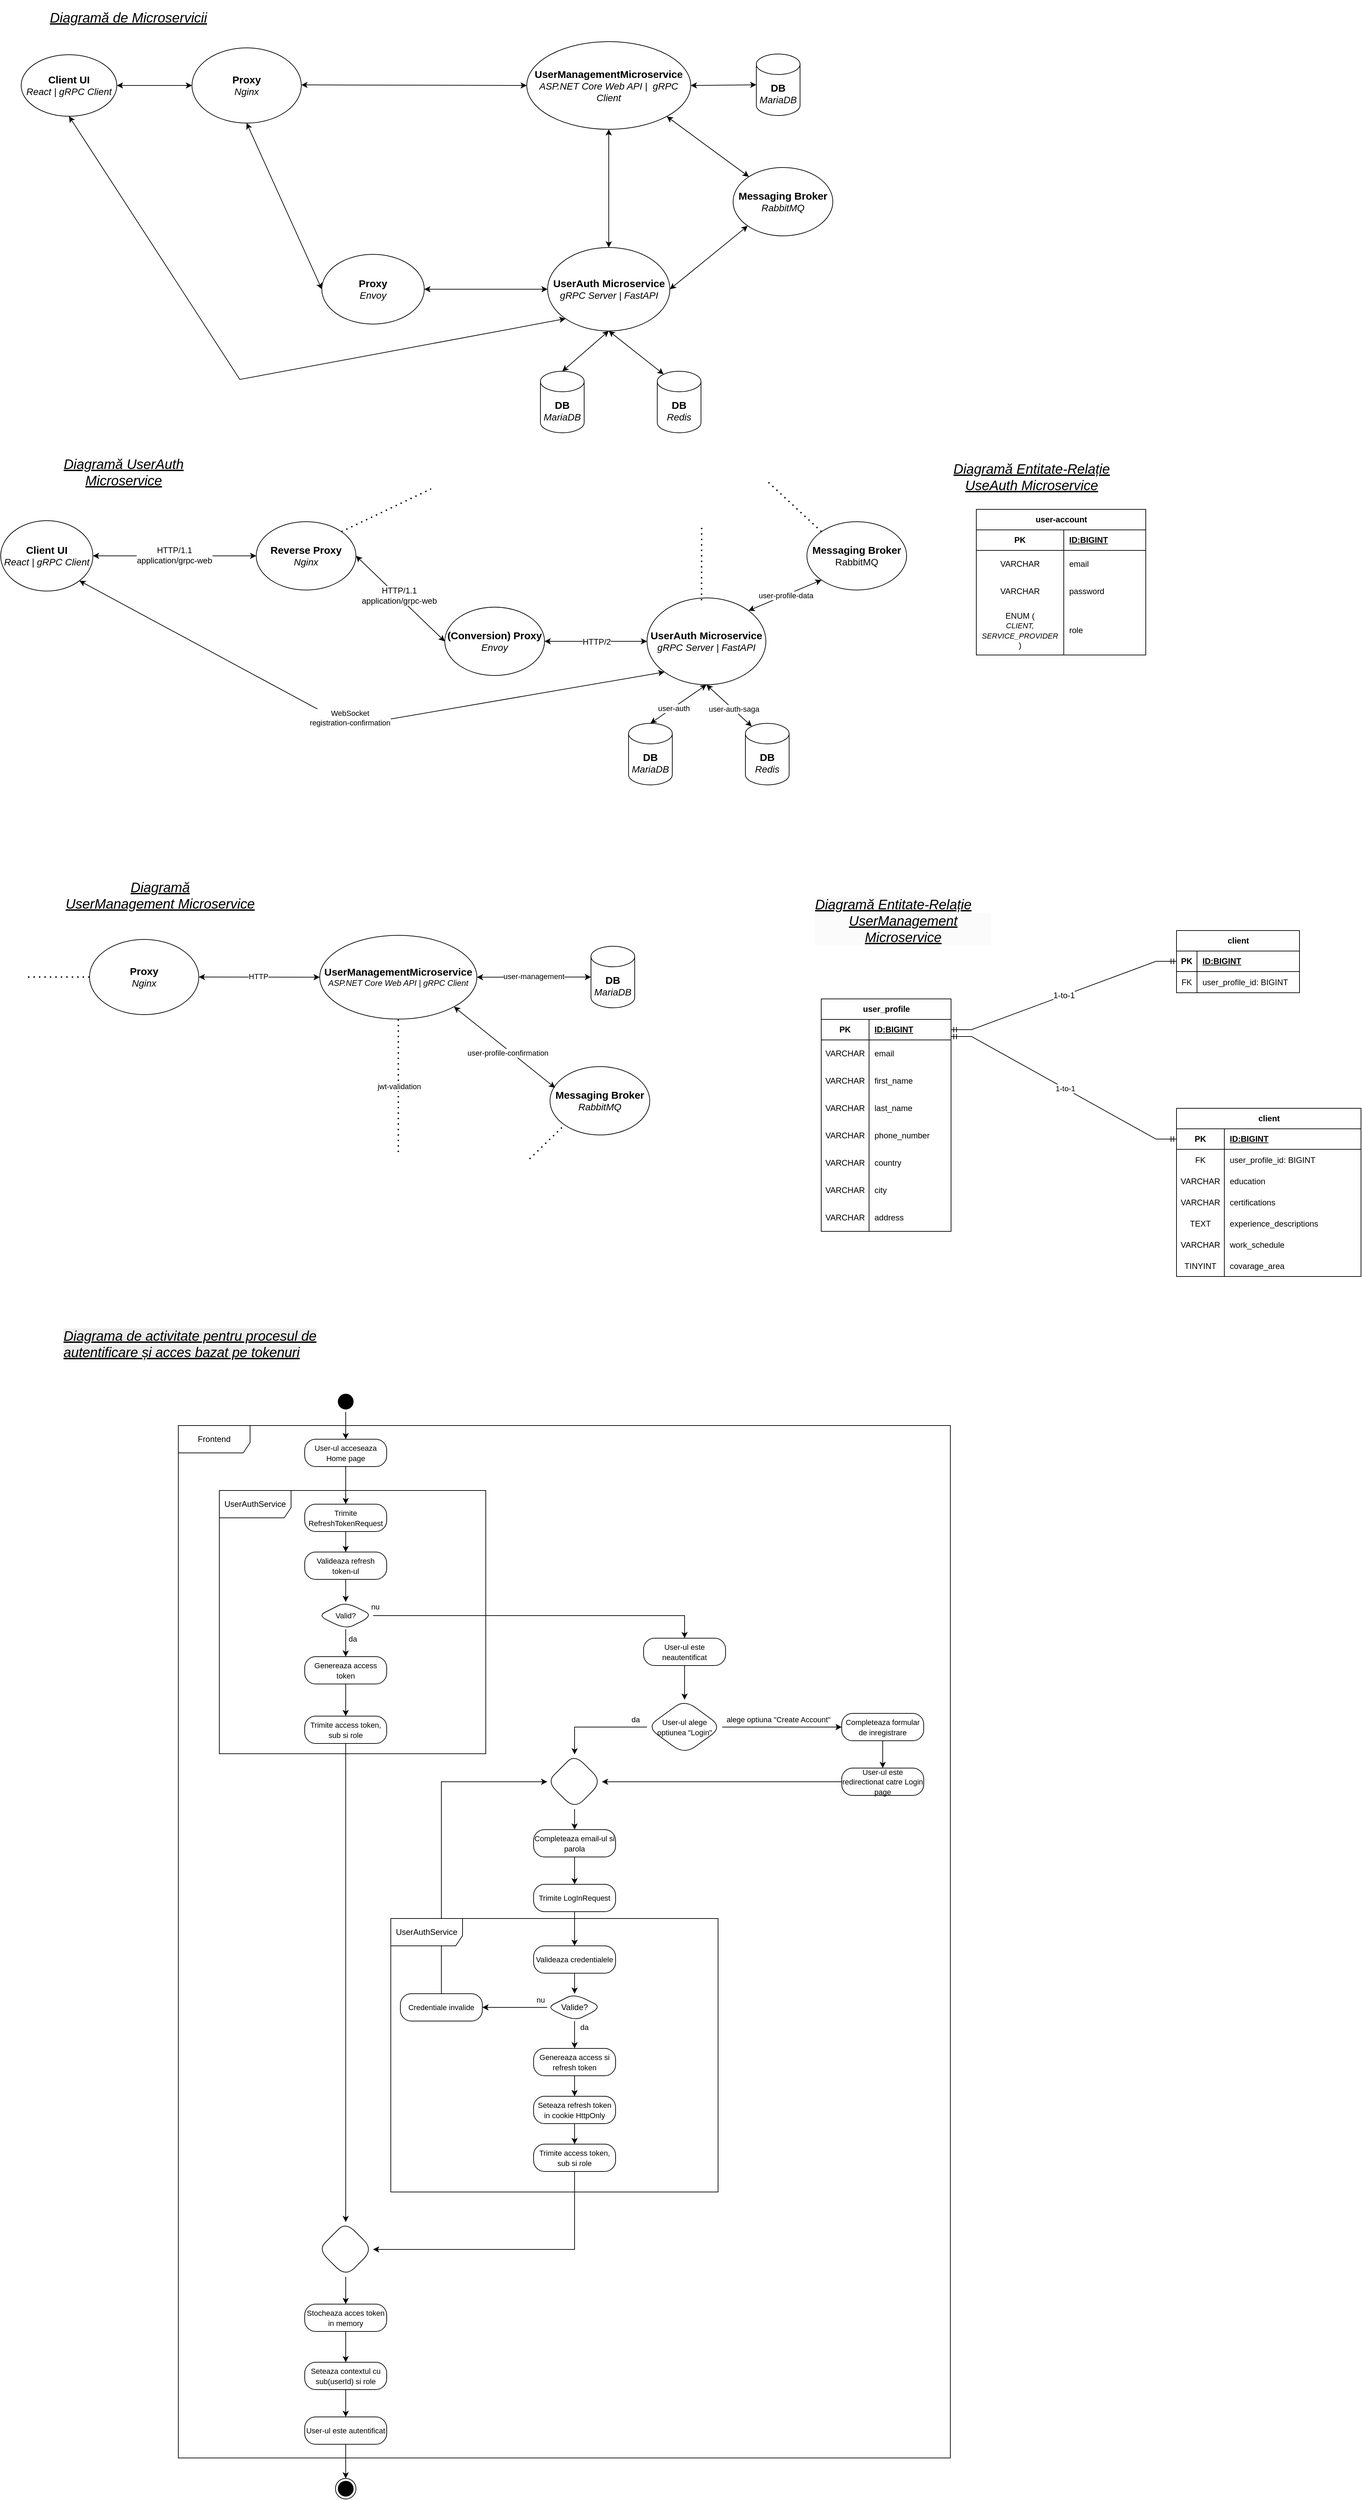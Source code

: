 <mxfile version="27.0.9">
  <diagram name="Pagină-1" id="FXPqD5-Xi9O7ps_5Nkma">
    <mxGraphModel dx="992" dy="502" grid="1" gridSize="10" guides="1" tooltips="1" connect="1" arrows="1" fold="1" page="1" pageScale="1" pageWidth="827" pageHeight="1169" math="0" shadow="0">
      <root>
        <mxCell id="0" />
        <mxCell id="1" parent="0" />
        <mxCell id="8nA0Rh1-UXfHZlDTwRZV-1" value="&lt;font style=&quot;font-size: 15px;&quot;&gt;&lt;b style=&quot;&quot;&gt;Client UI&lt;/b&gt;&lt;/font&gt;&lt;div&gt;&lt;font style=&quot;font-size: 14px;&quot;&gt;&lt;i&gt;React | gRPC Client&lt;/i&gt;&lt;/font&gt;&lt;/div&gt;" style="ellipse;whiteSpace=wrap;html=1;" parent="1" vertex="1">
          <mxGeometry x="40" y="85" width="140" height="90" as="geometry" />
        </mxCell>
        <mxCell id="8nA0Rh1-UXfHZlDTwRZV-15" value="&lt;font style=&quot;font-size: 15px;&quot;&gt;&lt;b&gt;Proxy&lt;/b&gt;&lt;/font&gt;&lt;div&gt;&lt;font style=&quot;font-size: 14px;&quot;&gt;&lt;i&gt;Envoy&lt;/i&gt;&lt;/font&gt;&lt;/div&gt;" style="ellipse;whiteSpace=wrap;html=1;" parent="1" vertex="1">
          <mxGeometry x="480" y="377" width="150" height="102" as="geometry" />
        </mxCell>
        <mxCell id="8nA0Rh1-UXfHZlDTwRZV-16" value="" style="endArrow=classic;startArrow=classic;html=1;rounded=0;exitX=0.5;exitY=1;exitDx=0;exitDy=0;entryX=0;entryY=0.5;entryDx=0;entryDy=0;" parent="1" source="ScuUsJSq9s-L0LrTq36s-1" target="8nA0Rh1-UXfHZlDTwRZV-15" edge="1">
          <mxGeometry width="50" height="50" relative="1" as="geometry">
            <mxPoint x="436" y="360" as="sourcePoint" />
            <mxPoint x="516" y="320" as="targetPoint" />
          </mxGeometry>
        </mxCell>
        <mxCell id="8nA0Rh1-UXfHZlDTwRZV-19" value="&lt;font style=&quot;font-size: 15px;&quot;&gt;&lt;b&gt;UserAuth Microservice&lt;/b&gt;&lt;/font&gt;&lt;div&gt;&lt;font style=&quot;font-size: 14px;&quot;&gt;&lt;i&gt;gRPC Server | FastAPI&lt;/i&gt;&lt;/font&gt;&lt;/div&gt;" style="ellipse;whiteSpace=wrap;html=1;" parent="1" vertex="1">
          <mxGeometry x="810.5" y="367" width="179" height="122" as="geometry" />
        </mxCell>
        <mxCell id="8nA0Rh1-UXfHZlDTwRZV-20" value="" style="endArrow=classic;startArrow=classic;html=1;rounded=0;exitX=1;exitY=0.5;exitDx=0;exitDy=0;entryX=0;entryY=0.5;entryDx=0;entryDy=0;" parent="1" source="8nA0Rh1-UXfHZlDTwRZV-15" target="8nA0Rh1-UXfHZlDTwRZV-19" edge="1">
          <mxGeometry width="50" height="50" relative="1" as="geometry">
            <mxPoint x="736" y="453" as="sourcePoint" />
            <mxPoint x="786" y="403" as="targetPoint" />
          </mxGeometry>
        </mxCell>
        <mxCell id="8nA0Rh1-UXfHZlDTwRZV-24" value="user-account" style="shape=table;startSize=30;container=1;collapsible=1;childLayout=tableLayout;fixedRows=1;rowLines=0;fontStyle=1;align=center;resizeLast=1;html=1;" parent="1" vertex="1">
          <mxGeometry x="1438" y="750" width="248" height="213" as="geometry" />
        </mxCell>
        <mxCell id="8nA0Rh1-UXfHZlDTwRZV-25" value="" style="shape=tableRow;horizontal=0;startSize=0;swimlaneHead=0;swimlaneBody=0;fillColor=none;collapsible=0;dropTarget=0;points=[[0,0.5],[1,0.5]];portConstraint=eastwest;top=0;left=0;right=0;bottom=1;" parent="8nA0Rh1-UXfHZlDTwRZV-24" vertex="1">
          <mxGeometry y="30" width="248" height="30" as="geometry" />
        </mxCell>
        <mxCell id="8nA0Rh1-UXfHZlDTwRZV-26" value="PK" style="shape=partialRectangle;connectable=0;fillColor=none;top=0;left=0;bottom=0;right=0;fontStyle=1;overflow=hidden;whiteSpace=wrap;html=1;" parent="8nA0Rh1-UXfHZlDTwRZV-25" vertex="1">
          <mxGeometry width="128" height="30" as="geometry">
            <mxRectangle width="128" height="30" as="alternateBounds" />
          </mxGeometry>
        </mxCell>
        <mxCell id="8nA0Rh1-UXfHZlDTwRZV-27" value="ID:BIGINT" style="shape=partialRectangle;connectable=0;fillColor=none;top=0;left=0;bottom=0;right=0;align=left;spacingLeft=6;fontStyle=5;overflow=hidden;whiteSpace=wrap;html=1;" parent="8nA0Rh1-UXfHZlDTwRZV-25" vertex="1">
          <mxGeometry x="128" width="120" height="30" as="geometry">
            <mxRectangle width="120" height="30" as="alternateBounds" />
          </mxGeometry>
        </mxCell>
        <mxCell id="8nA0Rh1-UXfHZlDTwRZV-28" value="" style="shape=tableRow;horizontal=0;startSize=0;swimlaneHead=0;swimlaneBody=0;fillColor=none;collapsible=0;dropTarget=0;points=[[0,0.5],[1,0.5]];portConstraint=eastwest;top=0;left=0;right=0;bottom=0;" parent="8nA0Rh1-UXfHZlDTwRZV-24" vertex="1">
          <mxGeometry y="60" width="248" height="40" as="geometry" />
        </mxCell>
        <mxCell id="8nA0Rh1-UXfHZlDTwRZV-29" value="VARCHAR" style="shape=partialRectangle;connectable=0;fillColor=none;top=0;left=0;bottom=0;right=0;editable=1;overflow=hidden;whiteSpace=wrap;html=1;" parent="8nA0Rh1-UXfHZlDTwRZV-28" vertex="1">
          <mxGeometry width="128" height="40" as="geometry">
            <mxRectangle width="128" height="40" as="alternateBounds" />
          </mxGeometry>
        </mxCell>
        <mxCell id="8nA0Rh1-UXfHZlDTwRZV-30" value="email" style="shape=partialRectangle;connectable=0;fillColor=none;top=0;left=0;bottom=0;right=0;align=left;spacingLeft=6;overflow=hidden;whiteSpace=wrap;html=1;" parent="8nA0Rh1-UXfHZlDTwRZV-28" vertex="1">
          <mxGeometry x="128" width="120" height="40" as="geometry">
            <mxRectangle width="120" height="40" as="alternateBounds" />
          </mxGeometry>
        </mxCell>
        <mxCell id="8nA0Rh1-UXfHZlDTwRZV-31" value="" style="shape=tableRow;horizontal=0;startSize=0;swimlaneHead=0;swimlaneBody=0;fillColor=none;collapsible=0;dropTarget=0;points=[[0,0.5],[1,0.5]];portConstraint=eastwest;top=0;left=0;right=0;bottom=0;" parent="8nA0Rh1-UXfHZlDTwRZV-24" vertex="1">
          <mxGeometry y="100" width="248" height="40" as="geometry" />
        </mxCell>
        <mxCell id="8nA0Rh1-UXfHZlDTwRZV-32" value="VARCHAR" style="shape=partialRectangle;connectable=0;fillColor=none;top=0;left=0;bottom=0;right=0;editable=1;overflow=hidden;whiteSpace=wrap;html=1;" parent="8nA0Rh1-UXfHZlDTwRZV-31" vertex="1">
          <mxGeometry width="128" height="40" as="geometry">
            <mxRectangle width="128" height="40" as="alternateBounds" />
          </mxGeometry>
        </mxCell>
        <mxCell id="8nA0Rh1-UXfHZlDTwRZV-33" value="password" style="shape=partialRectangle;connectable=0;fillColor=none;top=0;left=0;bottom=0;right=0;align=left;spacingLeft=6;overflow=hidden;whiteSpace=wrap;html=1;" parent="8nA0Rh1-UXfHZlDTwRZV-31" vertex="1">
          <mxGeometry x="128" width="120" height="40" as="geometry">
            <mxRectangle width="120" height="40" as="alternateBounds" />
          </mxGeometry>
        </mxCell>
        <mxCell id="fJvDgkGEsmQ1cLDRvCxi-20" style="shape=tableRow;horizontal=0;startSize=0;swimlaneHead=0;swimlaneBody=0;fillColor=none;collapsible=0;dropTarget=0;points=[[0,0.5],[1,0.5]];portConstraint=eastwest;top=0;left=0;right=0;bottom=0;" parent="8nA0Rh1-UXfHZlDTwRZV-24" vertex="1">
          <mxGeometry y="140" width="248" height="73" as="geometry" />
        </mxCell>
        <mxCell id="fJvDgkGEsmQ1cLDRvCxi-21" value="ENUM&amp;nbsp;&lt;span style=&quot;background-color: transparent; color: light-dark(rgb(0, 0, 0), rgb(255, 255, 255));&quot;&gt;(&lt;/span&gt;&lt;div&gt;&lt;div&gt;&lt;font style=&quot;font-size: 11px;&quot;&gt;&lt;i&gt;CLIENT,&lt;/i&gt;&lt;/font&gt;&lt;/div&gt;&lt;div&gt;&lt;font style=&quot;font-size: 11px;&quot;&gt;&lt;i&gt;SERVICE_PROVIDER&lt;/i&gt;&lt;/font&gt;&lt;br&gt;&lt;div&gt;)&lt;/div&gt;&lt;/div&gt;&lt;/div&gt;" style="shape=partialRectangle;connectable=0;fillColor=none;top=0;left=0;bottom=0;right=0;editable=1;overflow=hidden;whiteSpace=wrap;html=1;" parent="fJvDgkGEsmQ1cLDRvCxi-20" vertex="1">
          <mxGeometry width="128" height="73" as="geometry">
            <mxRectangle width="128" height="73" as="alternateBounds" />
          </mxGeometry>
        </mxCell>
        <mxCell id="fJvDgkGEsmQ1cLDRvCxi-22" value="role" style="shape=partialRectangle;connectable=0;fillColor=none;top=0;left=0;bottom=0;right=0;align=left;spacingLeft=6;overflow=hidden;whiteSpace=wrap;html=1;" parent="fJvDgkGEsmQ1cLDRvCxi-20" vertex="1">
          <mxGeometry x="128" width="120" height="73" as="geometry">
            <mxRectangle width="120" height="73" as="alternateBounds" />
          </mxGeometry>
        </mxCell>
        <mxCell id="ScuUsJSq9s-L0LrTq36s-1" value="&lt;span style=&quot;font-size: 15px;&quot;&gt;&lt;b&gt;Proxy&lt;/b&gt;&lt;/span&gt;&lt;div&gt;&lt;font style=&quot;font-size: 14px;&quot;&gt;&lt;i style=&quot;&quot;&gt;Nginx&lt;/i&gt;&lt;/font&gt;&lt;/div&gt;" style="ellipse;whiteSpace=wrap;html=1;" parent="1" vertex="1">
          <mxGeometry x="290" y="75" width="160" height="110" as="geometry" />
        </mxCell>
        <mxCell id="ScuUsJSq9s-L0LrTq36s-3" value="" style="endArrow=classic;startArrow=classic;html=1;rounded=0;exitX=1;exitY=0.5;exitDx=0;exitDy=0;entryX=0;entryY=0.5;entryDx=0;entryDy=0;" parent="1" source="8nA0Rh1-UXfHZlDTwRZV-1" target="ScuUsJSq9s-L0LrTq36s-1" edge="1">
          <mxGeometry width="50" height="50" relative="1" as="geometry">
            <mxPoint x="210" y="155" as="sourcePoint" />
            <mxPoint x="260" y="105" as="targetPoint" />
          </mxGeometry>
        </mxCell>
        <mxCell id="ScuUsJSq9s-L0LrTq36s-8" value="&lt;i&gt;&lt;font style=&quot;font-size: 20px;&quot;&gt;&lt;u style=&quot;&quot;&gt;Diagramă de Microservicii&lt;/u&gt;&lt;/font&gt;&lt;/i&gt;" style="text;html=1;align=center;verticalAlign=middle;whiteSpace=wrap;rounded=0;" parent="1" vertex="1">
          <mxGeometry x="77" y="5" width="240" height="50" as="geometry" />
        </mxCell>
        <mxCell id="ScuUsJSq9s-L0LrTq36s-9" value="&lt;font&gt;&lt;i&gt;&lt;u&gt;Diagramă UserAuth Microservice&lt;/u&gt;&lt;/i&gt;&lt;/font&gt;" style="text;html=1;align=center;verticalAlign=middle;whiteSpace=wrap;rounded=0;fontSize=20;" parent="1" vertex="1">
          <mxGeometry x="50" y="660" width="280" height="70" as="geometry" />
        </mxCell>
        <mxCell id="ScuUsJSq9s-L0LrTq36s-12" value="&lt;font style=&quot;font-size: 15px;&quot;&gt;&lt;b&gt;(Conversion) Proxy&lt;/b&gt;&lt;/font&gt;&lt;div&gt;&lt;font style=&quot;font-size: 14px;&quot;&gt;&lt;i&gt;Envoy&lt;/i&gt;&lt;/font&gt;&lt;/div&gt;" style="ellipse;whiteSpace=wrap;html=1;" parent="1" vertex="1">
          <mxGeometry x="660" y="893" width="146" height="100" as="geometry" />
        </mxCell>
        <mxCell id="ScuUsJSq9s-L0LrTq36s-14" value="&lt;font style=&quot;font-size: 15px;&quot;&gt;&lt;b&gt;UserAuth Microservice&lt;/b&gt;&lt;/font&gt;&lt;div&gt;&lt;font style=&quot;font-size: 14px;&quot;&gt;&lt;i&gt;gRPC Server | FastAPI&lt;/i&gt;&lt;/font&gt;&lt;/div&gt;" style="ellipse;whiteSpace=wrap;html=1;" parent="1" vertex="1">
          <mxGeometry x="956" y="879.5" width="174" height="127" as="geometry" />
        </mxCell>
        <mxCell id="ScuUsJSq9s-L0LrTq36s-15" value="" style="endArrow=classic;startArrow=classic;html=1;rounded=0;exitX=1;exitY=0.5;exitDx=0;exitDy=0;entryX=0;entryY=0.5;entryDx=0;entryDy=0;" parent="1" source="ScuUsJSq9s-L0LrTq36s-12" target="ScuUsJSq9s-L0LrTq36s-14" edge="1">
          <mxGeometry width="50" height="50" relative="1" as="geometry">
            <mxPoint x="823" y="968" as="sourcePoint" />
            <mxPoint x="873" y="918" as="targetPoint" />
          </mxGeometry>
        </mxCell>
        <mxCell id="ScuUsJSq9s-L0LrTq36s-23" value="HTTP/2" style="edgeLabel;html=1;align=center;verticalAlign=middle;resizable=0;points=[];fontSize=12;" parent="ScuUsJSq9s-L0LrTq36s-15" vertex="1" connectable="0">
          <mxGeometry x="0.193" y="-1" relative="1" as="geometry">
            <mxPoint x="-14" as="offset" />
          </mxGeometry>
        </mxCell>
        <mxCell id="ScuUsJSq9s-L0LrTq36s-16" value="&lt;b&gt;&lt;font style=&quot;font-size: 15px;&quot;&gt;DB&lt;/font&gt;&lt;/b&gt;&lt;div&gt;&lt;font style=&quot;font-size: 14px;&quot;&gt;&lt;i style=&quot;&quot;&gt;MariaDB&lt;/i&gt;&lt;/font&gt;&lt;/div&gt;" style="shape=cylinder3;whiteSpace=wrap;html=1;boundedLbl=1;backgroundOutline=1;size=15;" parent="1" vertex="1">
          <mxGeometry x="929" y="1063" width="64" height="90" as="geometry" />
        </mxCell>
        <mxCell id="ScuUsJSq9s-L0LrTq36s-21" value="" style="endArrow=classic;startArrow=classic;html=1;rounded=0;exitX=1;exitY=0.5;exitDx=0;exitDy=0;entryX=0;entryY=0.5;entryDx=0;entryDy=0;" parent="1" source="crXB8hbRIwwjcSzF-EqF-18" target="ScuUsJSq9s-L0LrTq36s-12" edge="1">
          <mxGeometry width="50" height="50" relative="1" as="geometry">
            <mxPoint x="524.0" y="813.5" as="sourcePoint" />
            <mxPoint x="597" y="943" as="targetPoint" />
          </mxGeometry>
        </mxCell>
        <mxCell id="ScuUsJSq9s-L0LrTq36s-22" value="HTTP/1.1&lt;div&gt;application/grpc-web&lt;/div&gt;" style="edgeLabel;html=1;align=center;verticalAlign=middle;resizable=0;points=[];fontSize=12;" parent="ScuUsJSq9s-L0LrTq36s-21" vertex="1" connectable="0">
          <mxGeometry x="-0.061" y="1" relative="1" as="geometry">
            <mxPoint x="1" as="offset" />
          </mxGeometry>
        </mxCell>
        <mxCell id="ScuUsJSq9s-L0LrTq36s-24" value="&lt;font&gt;&lt;i&gt;&lt;u&gt;Diagramă Entitate-Relație&lt;/u&gt;&lt;/i&gt;&lt;/font&gt;&lt;div&gt;&lt;span&gt;&lt;i&gt;&lt;u&gt;UseAuth Microservice&lt;/u&gt;&lt;/i&gt;&lt;/span&gt;&lt;/div&gt;" style="text;html=1;align=center;verticalAlign=middle;whiteSpace=wrap;rounded=0;fontSize=20;" parent="1" vertex="1">
          <mxGeometry x="1399" y="667" width="240" height="70" as="geometry" />
        </mxCell>
        <mxCell id="2FqLa4DTJuIObJsq9_Xk-1" value="&lt;font style=&quot;font-size: 15px;&quot;&gt;&lt;b&gt;UserManagementMicroservice&lt;br&gt;&lt;/b&gt;&lt;/font&gt;&lt;div&gt;&lt;i&gt;&lt;font style=&quot;font-size: 14px;&quot;&gt;ASP.NET Core Web API |&amp;nbsp; gRPC Client&lt;/font&gt;&lt;/i&gt;&lt;/div&gt;" style="ellipse;whiteSpace=wrap;html=1;" parent="1" vertex="1">
          <mxGeometry x="780" y="65.88" width="240" height="128.25" as="geometry" />
        </mxCell>
        <mxCell id="2FqLa4DTJuIObJsq9_Xk-2" value="" style="endArrow=classic;startArrow=classic;html=1;rounded=0;exitX=1;exitY=0.5;exitDx=0;exitDy=0;entryX=0;entryY=0.5;entryDx=0;entryDy=0;" parent="1" target="2FqLa4DTJuIObJsq9_Xk-1" edge="1">
          <mxGeometry width="50" height="50" relative="1" as="geometry">
            <mxPoint x="450" y="129.17" as="sourcePoint" />
            <mxPoint x="620" y="129.17" as="targetPoint" />
          </mxGeometry>
        </mxCell>
        <mxCell id="2FqLa4DTJuIObJsq9_Xk-3" value="&lt;b&gt;&lt;font style=&quot;font-size: 15px;&quot;&gt;DB&lt;/font&gt;&lt;/b&gt;&lt;div&gt;&lt;font style=&quot;font-size: 14px;&quot;&gt;&lt;i style=&quot;&quot;&gt;MariaDB&lt;/i&gt;&lt;/font&gt;&lt;/div&gt;" style="shape=cylinder3;whiteSpace=wrap;html=1;boundedLbl=1;backgroundOutline=1;size=15;" parent="1" vertex="1">
          <mxGeometry x="1116" y="84" width="64" height="90" as="geometry" />
        </mxCell>
        <mxCell id="2FqLa4DTJuIObJsq9_Xk-6" value="&lt;span style=&quot;font-size: 15px;&quot;&gt;&lt;b&gt;Messaging Broker&lt;/b&gt;&lt;/span&gt;&lt;div&gt;&lt;font style=&quot;font-size: 14px;&quot;&gt;&lt;i&gt;RabbitMQ&lt;/i&gt;&lt;/font&gt;&lt;/div&gt;" style="ellipse;whiteSpace=wrap;html=1;" parent="1" vertex="1">
          <mxGeometry x="1082" y="250" width="146" height="100" as="geometry" />
        </mxCell>
        <mxCell id="2FqLa4DTJuIObJsq9_Xk-7" value="" style="endArrow=classic;html=1;rounded=0;exitX=1;exitY=1;exitDx=0;exitDy=0;startArrow=classic;startFill=1;" parent="1" source="2FqLa4DTJuIObJsq9_Xk-1" target="2FqLa4DTJuIObJsq9_Xk-6" edge="1">
          <mxGeometry width="50" height="50" relative="1" as="geometry">
            <mxPoint x="938" y="268" as="sourcePoint" />
            <mxPoint x="1148" y="188" as="targetPoint" />
          </mxGeometry>
        </mxCell>
        <mxCell id="2FqLa4DTJuIObJsq9_Xk-8" value="" style="endArrow=classic;html=1;rounded=0;exitX=0;exitY=1;exitDx=0;exitDy=0;entryX=1;entryY=0.5;entryDx=0;entryDy=0;startArrow=classic;startFill=1;" parent="1" source="2FqLa4DTJuIObJsq9_Xk-6" target="8nA0Rh1-UXfHZlDTwRZV-19" edge="1">
          <mxGeometry width="50" height="50" relative="1" as="geometry">
            <mxPoint x="1190" y="379" as="sourcePoint" />
            <mxPoint x="1310" y="478" as="targetPoint" />
          </mxGeometry>
        </mxCell>
        <mxCell id="2FqLa4DTJuIObJsq9_Xk-10" value="&lt;span style=&quot;font-size: 15px;&quot;&gt;&lt;b&gt;Messaging Broker&lt;/b&gt;&lt;/span&gt;&lt;div&gt;&lt;font style=&quot;font-size: 14px;&quot;&gt;RabbitMQ&lt;/font&gt;&lt;/div&gt;" style="ellipse;whiteSpace=wrap;html=1;" parent="1" vertex="1">
          <mxGeometry x="1190" y="768" width="146" height="100" as="geometry" />
        </mxCell>
        <mxCell id="2FqLa4DTJuIObJsq9_Xk-14" value="" style="endArrow=none;dashed=1;html=1;dashPattern=1 3;strokeWidth=2;rounded=0;exitX=0;exitY=0;exitDx=0;exitDy=0;" parent="1" source="2FqLa4DTJuIObJsq9_Xk-10" edge="1">
          <mxGeometry width="50" height="50" relative="1" as="geometry">
            <mxPoint x="1076" y="651" as="sourcePoint" />
            <mxPoint x="1130" y="707" as="targetPoint" />
          </mxGeometry>
        </mxCell>
        <mxCell id="2FqLa4DTJuIObJsq9_Xk-15" value="&lt;span style=&quot;font-size: 15px;&quot;&gt;&lt;b&gt;Proxy&lt;/b&gt;&lt;/span&gt;&lt;div&gt;&lt;font style=&quot;font-size: 14px;&quot;&gt;&lt;i style=&quot;&quot;&gt;Nginx&lt;/i&gt;&lt;/font&gt;&lt;/div&gt;" style="ellipse;whiteSpace=wrap;html=1;" parent="1" vertex="1">
          <mxGeometry x="140" y="1379" width="160" height="110" as="geometry" />
        </mxCell>
        <mxCell id="2FqLa4DTJuIObJsq9_Xk-17" value="" style="endArrow=classic;startArrow=classic;html=1;rounded=0;entryX=0;entryY=0.5;entryDx=0;entryDy=0;exitX=1;exitY=0.5;exitDx=0;exitDy=0;" parent="1" source="2FqLa4DTJuIObJsq9_Xk-15" target="crXB8hbRIwwjcSzF-EqF-36" edge="1">
          <mxGeometry width="50" height="50" relative="1" as="geometry">
            <mxPoint x="290" y="1434" as="sourcePoint" />
            <mxPoint x="490" y="1437.25" as="targetPoint" />
          </mxGeometry>
        </mxCell>
        <mxCell id="crXB8hbRIwwjcSzF-EqF-26" value="HTTP" style="edgeLabel;html=1;align=center;verticalAlign=middle;resizable=0;points=[];" parent="2FqLa4DTJuIObJsq9_Xk-17" vertex="1" connectable="0">
          <mxGeometry x="-0.005" y="1" relative="1" as="geometry">
            <mxPoint x="-1" as="offset" />
          </mxGeometry>
        </mxCell>
        <mxCell id="2FqLa4DTJuIObJsq9_Xk-18" value="&lt;b&gt;&lt;font style=&quot;font-size: 15px;&quot;&gt;DB&lt;/font&gt;&lt;/b&gt;&lt;div&gt;&lt;font style=&quot;font-size: 14px;&quot;&gt;&lt;i style=&quot;&quot;&gt;MariaDB&lt;/i&gt;&lt;/font&gt;&lt;/div&gt;" style="shape=cylinder3;whiteSpace=wrap;html=1;boundedLbl=1;backgroundOutline=1;size=15;" parent="1" vertex="1">
          <mxGeometry x="874" y="1389" width="64" height="90" as="geometry" />
        </mxCell>
        <mxCell id="2FqLa4DTJuIObJsq9_Xk-20" value="&lt;span style=&quot;font-size: 15px;&quot;&gt;&lt;b&gt;Messaging Broker&lt;/b&gt;&lt;/span&gt;&lt;div&gt;&lt;font style=&quot;font-size: 14px;&quot;&gt;&lt;i&gt;RabbitMQ&lt;/i&gt;&lt;/font&gt;&lt;/div&gt;" style="ellipse;whiteSpace=wrap;html=1;" parent="1" vertex="1">
          <mxGeometry x="814" y="1565" width="146" height="100" as="geometry" />
        </mxCell>
        <mxCell id="2FqLa4DTJuIObJsq9_Xk-24" value="" style="endArrow=none;dashed=1;html=1;dashPattern=1 3;strokeWidth=2;rounded=0;entryX=0;entryY=0.5;entryDx=0;entryDy=0;" parent="1" target="2FqLa4DTJuIObJsq9_Xk-15" edge="1">
          <mxGeometry width="50" height="50" relative="1" as="geometry">
            <mxPoint x="50" y="1434" as="sourcePoint" />
            <mxPoint x="100" y="1409" as="targetPoint" />
          </mxGeometry>
        </mxCell>
        <mxCell id="2FqLa4DTJuIObJsq9_Xk-28" value="" style="endArrow=none;dashed=1;html=1;dashPattern=1 3;strokeWidth=2;rounded=0;entryX=0;entryY=1;entryDx=0;entryDy=0;" parent="1" target="2FqLa4DTJuIObJsq9_Xk-20" edge="1">
          <mxGeometry width="50" height="50" relative="1" as="geometry">
            <mxPoint x="784" y="1700" as="sourcePoint" />
            <mxPoint x="764" y="1395" as="targetPoint" />
          </mxGeometry>
        </mxCell>
        <mxCell id="2FqLa4DTJuIObJsq9_Xk-29" value="&lt;font&gt;&lt;i&gt;&lt;u&gt;Diagramă UserManagement&amp;nbsp;&lt;/u&gt;&lt;/i&gt;&lt;/font&gt;&lt;i style=&quot;background-color: transparent; color: light-dark(rgb(0, 0, 0), rgb(255, 255, 255));&quot;&gt;&lt;u&gt;Microservice&lt;/u&gt;&lt;/i&gt;" style="text;html=1;align=center;verticalAlign=middle;whiteSpace=wrap;rounded=0;fontSize=20;" parent="1" vertex="1">
          <mxGeometry x="77" y="1279" width="333" height="70" as="geometry" />
        </mxCell>
        <mxCell id="2FqLa4DTJuIObJsq9_Xk-30" value="user_profile" style="shape=table;startSize=30;container=1;collapsible=1;childLayout=tableLayout;fixedRows=1;rowLines=0;fontStyle=1;align=center;resizeLast=1;html=1;" parent="1" vertex="1">
          <mxGeometry x="1211" y="1466" width="190" height="340" as="geometry" />
        </mxCell>
        <mxCell id="2FqLa4DTJuIObJsq9_Xk-31" value="" style="shape=tableRow;horizontal=0;startSize=0;swimlaneHead=0;swimlaneBody=0;fillColor=none;collapsible=0;dropTarget=0;points=[[0,0.5],[1,0.5]];portConstraint=eastwest;top=0;left=0;right=0;bottom=1;" parent="2FqLa4DTJuIObJsq9_Xk-30" vertex="1">
          <mxGeometry y="30" width="190" height="30" as="geometry" />
        </mxCell>
        <mxCell id="2FqLa4DTJuIObJsq9_Xk-32" value="PK" style="shape=partialRectangle;connectable=0;fillColor=none;top=0;left=0;bottom=0;right=0;fontStyle=1;overflow=hidden;whiteSpace=wrap;html=1;" parent="2FqLa4DTJuIObJsq9_Xk-31" vertex="1">
          <mxGeometry width="70" height="30" as="geometry">
            <mxRectangle width="70" height="30" as="alternateBounds" />
          </mxGeometry>
        </mxCell>
        <mxCell id="2FqLa4DTJuIObJsq9_Xk-33" value="ID:BIGINT" style="shape=partialRectangle;connectable=0;fillColor=none;top=0;left=0;bottom=0;right=0;align=left;spacingLeft=6;fontStyle=5;overflow=hidden;whiteSpace=wrap;html=1;" parent="2FqLa4DTJuIObJsq9_Xk-31" vertex="1">
          <mxGeometry x="70" width="120" height="30" as="geometry">
            <mxRectangle width="120" height="30" as="alternateBounds" />
          </mxGeometry>
        </mxCell>
        <mxCell id="fJvDgkGEsmQ1cLDRvCxi-23" style="shape=tableRow;horizontal=0;startSize=0;swimlaneHead=0;swimlaneBody=0;fillColor=none;collapsible=0;dropTarget=0;points=[[0,0.5],[1,0.5]];portConstraint=eastwest;top=0;left=0;right=0;bottom=0;" parent="2FqLa4DTJuIObJsq9_Xk-30" vertex="1">
          <mxGeometry y="60" width="190" height="40" as="geometry" />
        </mxCell>
        <mxCell id="fJvDgkGEsmQ1cLDRvCxi-24" value="VARCHAR" style="shape=partialRectangle;connectable=0;fillColor=none;top=0;left=0;bottom=0;right=0;editable=1;overflow=hidden;whiteSpace=wrap;html=1;" parent="fJvDgkGEsmQ1cLDRvCxi-23" vertex="1">
          <mxGeometry width="70" height="40" as="geometry">
            <mxRectangle width="70" height="40" as="alternateBounds" />
          </mxGeometry>
        </mxCell>
        <mxCell id="fJvDgkGEsmQ1cLDRvCxi-25" value="email" style="shape=partialRectangle;connectable=0;fillColor=none;top=0;left=0;bottom=0;right=0;align=left;spacingLeft=6;overflow=hidden;whiteSpace=wrap;html=1;" parent="fJvDgkGEsmQ1cLDRvCxi-23" vertex="1">
          <mxGeometry x="70" width="120" height="40" as="geometry">
            <mxRectangle width="120" height="40" as="alternateBounds" />
          </mxGeometry>
        </mxCell>
        <mxCell id="2FqLa4DTJuIObJsq9_Xk-34" value="" style="shape=tableRow;horizontal=0;startSize=0;swimlaneHead=0;swimlaneBody=0;fillColor=none;collapsible=0;dropTarget=0;points=[[0,0.5],[1,0.5]];portConstraint=eastwest;top=0;left=0;right=0;bottom=0;" parent="2FqLa4DTJuIObJsq9_Xk-30" vertex="1">
          <mxGeometry y="100" width="190" height="40" as="geometry" />
        </mxCell>
        <mxCell id="2FqLa4DTJuIObJsq9_Xk-35" value="VARCHAR" style="shape=partialRectangle;connectable=0;fillColor=none;top=0;left=0;bottom=0;right=0;editable=1;overflow=hidden;whiteSpace=wrap;html=1;" parent="2FqLa4DTJuIObJsq9_Xk-34" vertex="1">
          <mxGeometry width="70" height="40" as="geometry">
            <mxRectangle width="70" height="40" as="alternateBounds" />
          </mxGeometry>
        </mxCell>
        <mxCell id="2FqLa4DTJuIObJsq9_Xk-36" value="first_name" style="shape=partialRectangle;connectable=0;fillColor=none;top=0;left=0;bottom=0;right=0;align=left;spacingLeft=6;overflow=hidden;whiteSpace=wrap;html=1;" parent="2FqLa4DTJuIObJsq9_Xk-34" vertex="1">
          <mxGeometry x="70" width="120" height="40" as="geometry">
            <mxRectangle width="120" height="40" as="alternateBounds" />
          </mxGeometry>
        </mxCell>
        <mxCell id="2FqLa4DTJuIObJsq9_Xk-37" value="" style="shape=tableRow;horizontal=0;startSize=0;swimlaneHead=0;swimlaneBody=0;fillColor=none;collapsible=0;dropTarget=0;points=[[0,0.5],[1,0.5]];portConstraint=eastwest;top=0;left=0;right=0;bottom=0;" parent="2FqLa4DTJuIObJsq9_Xk-30" vertex="1">
          <mxGeometry y="140" width="190" height="40" as="geometry" />
        </mxCell>
        <mxCell id="2FqLa4DTJuIObJsq9_Xk-38" value="VARCHAR" style="shape=partialRectangle;connectable=0;fillColor=none;top=0;left=0;bottom=0;right=0;editable=1;overflow=hidden;whiteSpace=wrap;html=1;" parent="2FqLa4DTJuIObJsq9_Xk-37" vertex="1">
          <mxGeometry width="70" height="40" as="geometry">
            <mxRectangle width="70" height="40" as="alternateBounds" />
          </mxGeometry>
        </mxCell>
        <mxCell id="2FqLa4DTJuIObJsq9_Xk-39" value="last_name" style="shape=partialRectangle;connectable=0;fillColor=none;top=0;left=0;bottom=0;right=0;align=left;spacingLeft=6;overflow=hidden;whiteSpace=wrap;html=1;" parent="2FqLa4DTJuIObJsq9_Xk-37" vertex="1">
          <mxGeometry x="70" width="120" height="40" as="geometry">
            <mxRectangle width="120" height="40" as="alternateBounds" />
          </mxGeometry>
        </mxCell>
        <mxCell id="2FqLa4DTJuIObJsq9_Xk-49" value="" style="shape=tableRow;horizontal=0;startSize=0;swimlaneHead=0;swimlaneBody=0;fillColor=none;collapsible=0;dropTarget=0;points=[[0,0.5],[1,0.5]];portConstraint=eastwest;top=0;left=0;right=0;bottom=0;" parent="2FqLa4DTJuIObJsq9_Xk-30" vertex="1">
          <mxGeometry y="180" width="190" height="40" as="geometry" />
        </mxCell>
        <mxCell id="2FqLa4DTJuIObJsq9_Xk-50" value="VARCHAR" style="shape=partialRectangle;connectable=0;fillColor=none;top=0;left=0;bottom=0;right=0;editable=1;overflow=hidden;whiteSpace=wrap;html=1;" parent="2FqLa4DTJuIObJsq9_Xk-49" vertex="1">
          <mxGeometry width="70" height="40" as="geometry">
            <mxRectangle width="70" height="40" as="alternateBounds" />
          </mxGeometry>
        </mxCell>
        <mxCell id="2FqLa4DTJuIObJsq9_Xk-51" value="phone_number" style="shape=partialRectangle;connectable=0;fillColor=none;top=0;left=0;bottom=0;right=0;align=left;spacingLeft=6;overflow=hidden;whiteSpace=wrap;html=1;" parent="2FqLa4DTJuIObJsq9_Xk-49" vertex="1">
          <mxGeometry x="70" width="120" height="40" as="geometry">
            <mxRectangle width="120" height="40" as="alternateBounds" />
          </mxGeometry>
        </mxCell>
        <mxCell id="2FqLa4DTJuIObJsq9_Xk-52" value="" style="shape=tableRow;horizontal=0;startSize=0;swimlaneHead=0;swimlaneBody=0;fillColor=none;collapsible=0;dropTarget=0;points=[[0,0.5],[1,0.5]];portConstraint=eastwest;top=0;left=0;right=0;bottom=0;" parent="2FqLa4DTJuIObJsq9_Xk-30" vertex="1">
          <mxGeometry y="220" width="190" height="40" as="geometry" />
        </mxCell>
        <mxCell id="2FqLa4DTJuIObJsq9_Xk-53" value="VARCHAR" style="shape=partialRectangle;connectable=0;fillColor=none;top=0;left=0;bottom=0;right=0;editable=1;overflow=hidden;whiteSpace=wrap;html=1;" parent="2FqLa4DTJuIObJsq9_Xk-52" vertex="1">
          <mxGeometry width="70" height="40" as="geometry">
            <mxRectangle width="70" height="40" as="alternateBounds" />
          </mxGeometry>
        </mxCell>
        <mxCell id="2FqLa4DTJuIObJsq9_Xk-54" value="country" style="shape=partialRectangle;connectable=0;fillColor=none;top=0;left=0;bottom=0;right=0;align=left;spacingLeft=6;overflow=hidden;whiteSpace=wrap;html=1;" parent="2FqLa4DTJuIObJsq9_Xk-52" vertex="1">
          <mxGeometry x="70" width="120" height="40" as="geometry">
            <mxRectangle width="120" height="40" as="alternateBounds" />
          </mxGeometry>
        </mxCell>
        <mxCell id="2FqLa4DTJuIObJsq9_Xk-58" value="" style="shape=tableRow;horizontal=0;startSize=0;swimlaneHead=0;swimlaneBody=0;fillColor=none;collapsible=0;dropTarget=0;points=[[0,0.5],[1,0.5]];portConstraint=eastwest;top=0;left=0;right=0;bottom=0;" parent="2FqLa4DTJuIObJsq9_Xk-30" vertex="1">
          <mxGeometry y="260" width="190" height="40" as="geometry" />
        </mxCell>
        <mxCell id="2FqLa4DTJuIObJsq9_Xk-59" value="VARCHAR" style="shape=partialRectangle;connectable=0;fillColor=none;top=0;left=0;bottom=0;right=0;editable=1;overflow=hidden;whiteSpace=wrap;html=1;" parent="2FqLa4DTJuIObJsq9_Xk-58" vertex="1">
          <mxGeometry width="70" height="40" as="geometry">
            <mxRectangle width="70" height="40" as="alternateBounds" />
          </mxGeometry>
        </mxCell>
        <mxCell id="2FqLa4DTJuIObJsq9_Xk-60" value="city" style="shape=partialRectangle;connectable=0;fillColor=none;top=0;left=0;bottom=0;right=0;align=left;spacingLeft=6;overflow=hidden;whiteSpace=wrap;html=1;" parent="2FqLa4DTJuIObJsq9_Xk-58" vertex="1">
          <mxGeometry x="70" width="120" height="40" as="geometry">
            <mxRectangle width="120" height="40" as="alternateBounds" />
          </mxGeometry>
        </mxCell>
        <mxCell id="2FqLa4DTJuIObJsq9_Xk-61" value="" style="shape=tableRow;horizontal=0;startSize=0;swimlaneHead=0;swimlaneBody=0;fillColor=none;collapsible=0;dropTarget=0;points=[[0,0.5],[1,0.5]];portConstraint=eastwest;top=0;left=0;right=0;bottom=0;" parent="2FqLa4DTJuIObJsq9_Xk-30" vertex="1">
          <mxGeometry y="300" width="190" height="40" as="geometry" />
        </mxCell>
        <mxCell id="2FqLa4DTJuIObJsq9_Xk-62" value="VARCHAR" style="shape=partialRectangle;connectable=0;fillColor=none;top=0;left=0;bottom=0;right=0;editable=1;overflow=hidden;whiteSpace=wrap;html=1;" parent="2FqLa4DTJuIObJsq9_Xk-61" vertex="1">
          <mxGeometry width="70" height="40" as="geometry">
            <mxRectangle width="70" height="40" as="alternateBounds" />
          </mxGeometry>
        </mxCell>
        <mxCell id="2FqLa4DTJuIObJsq9_Xk-63" value="address" style="shape=partialRectangle;connectable=0;fillColor=none;top=0;left=0;bottom=0;right=0;align=left;spacingLeft=6;overflow=hidden;whiteSpace=wrap;html=1;" parent="2FqLa4DTJuIObJsq9_Xk-61" vertex="1">
          <mxGeometry x="70" width="120" height="40" as="geometry">
            <mxRectangle width="120" height="40" as="alternateBounds" />
          </mxGeometry>
        </mxCell>
        <mxCell id="fJvDgkGEsmQ1cLDRvCxi-45" value="&lt;font style=&quot;forced-color-adjust: none; color: rgb(0, 0, 0); font-family: Helvetica; font-size: 20px; font-style: normal; font-variant-ligatures: normal; font-variant-caps: normal; font-weight: 400; letter-spacing: normal; orphans: 2; text-align: center; text-indent: 0px; text-transform: none; widows: 2; word-spacing: 0px; -webkit-text-stroke-width: 0px; white-space: normal; background-color: rgb(251, 251, 251); text-decoration-thickness: initial; text-decoration-style: initial; text-decoration-color: initial;&quot;&gt;&lt;i style=&quot;forced-color-adjust: none;&quot;&gt;&lt;u style=&quot;forced-color-adjust: none;&quot;&gt;Diagramă Entitate-Relație&lt;/u&gt;&lt;/i&gt;&lt;/font&gt;&lt;div style=&quot;forced-color-adjust: none; color: rgb(0, 0, 0); font-family: Helvetica; font-size: 20px; font-variant-ligatures: normal; font-variant-caps: normal; font-weight: 400; letter-spacing: normal; orphans: 2; text-align: center; text-indent: 0px; text-transform: none; widows: 2; word-spacing: 0px; -webkit-text-stroke-width: 0px; white-space: normal; background-color: rgb(251, 251, 251); text-decoration-thickness: initial; text-decoration-style: initial; text-decoration-color: initial;&quot;&gt;&lt;i&gt;&lt;u&gt;UserManagement Microservice&lt;/u&gt;&lt;/i&gt;&lt;/div&gt;" style="text;whiteSpace=wrap;html=1;" parent="1" vertex="1">
          <mxGeometry x="1200" y="1309" width="260" height="70" as="geometry" />
        </mxCell>
        <mxCell id="fJvDgkGEsmQ1cLDRvCxi-46" value="client" style="shape=table;startSize=30;container=1;collapsible=1;childLayout=tableLayout;fixedRows=1;rowLines=0;fontStyle=1;align=center;resizeLast=1;html=1;" parent="1" vertex="1">
          <mxGeometry x="1731" y="1366" width="180" height="91" as="geometry" />
        </mxCell>
        <mxCell id="fJvDgkGEsmQ1cLDRvCxi-47" value="" style="shape=tableRow;horizontal=0;startSize=0;swimlaneHead=0;swimlaneBody=0;fillColor=none;collapsible=0;dropTarget=0;points=[[0,0.5],[1,0.5]];portConstraint=eastwest;top=0;left=0;right=0;bottom=1;" parent="fJvDgkGEsmQ1cLDRvCxi-46" vertex="1">
          <mxGeometry y="30" width="180" height="30" as="geometry" />
        </mxCell>
        <mxCell id="fJvDgkGEsmQ1cLDRvCxi-48" value="PK" style="shape=partialRectangle;connectable=0;fillColor=none;top=0;left=0;bottom=0;right=0;fontStyle=1;overflow=hidden;whiteSpace=wrap;html=1;" parent="fJvDgkGEsmQ1cLDRvCxi-47" vertex="1">
          <mxGeometry width="30" height="30" as="geometry">
            <mxRectangle width="30" height="30" as="alternateBounds" />
          </mxGeometry>
        </mxCell>
        <mxCell id="fJvDgkGEsmQ1cLDRvCxi-49" value="ID:BIGINT" style="shape=partialRectangle;connectable=0;fillColor=none;top=0;left=0;bottom=0;right=0;align=left;spacingLeft=6;fontStyle=5;overflow=hidden;whiteSpace=wrap;html=1;" parent="fJvDgkGEsmQ1cLDRvCxi-47" vertex="1">
          <mxGeometry x="30" width="150" height="30" as="geometry">
            <mxRectangle width="150" height="30" as="alternateBounds" />
          </mxGeometry>
        </mxCell>
        <mxCell id="fJvDgkGEsmQ1cLDRvCxi-50" value="" style="shape=tableRow;horizontal=0;startSize=0;swimlaneHead=0;swimlaneBody=0;fillColor=none;collapsible=0;dropTarget=0;points=[[0,0.5],[1,0.5]];portConstraint=eastwest;top=0;left=0;right=0;bottom=0;" parent="fJvDgkGEsmQ1cLDRvCxi-46" vertex="1">
          <mxGeometry y="60" width="180" height="31" as="geometry" />
        </mxCell>
        <mxCell id="fJvDgkGEsmQ1cLDRvCxi-51" value="FK" style="shape=partialRectangle;connectable=0;fillColor=none;top=0;left=0;bottom=0;right=0;editable=1;overflow=hidden;whiteSpace=wrap;html=1;" parent="fJvDgkGEsmQ1cLDRvCxi-50" vertex="1">
          <mxGeometry width="30" height="31" as="geometry">
            <mxRectangle width="30" height="31" as="alternateBounds" />
          </mxGeometry>
        </mxCell>
        <mxCell id="fJvDgkGEsmQ1cLDRvCxi-52" value="user_profile_id: BIGINT" style="shape=partialRectangle;connectable=0;fillColor=none;top=0;left=0;bottom=0;right=0;align=left;spacingLeft=6;overflow=hidden;whiteSpace=wrap;html=1;" parent="fJvDgkGEsmQ1cLDRvCxi-50" vertex="1">
          <mxGeometry x="30" width="150" height="31" as="geometry">
            <mxRectangle width="150" height="31" as="alternateBounds" />
          </mxGeometry>
        </mxCell>
        <mxCell id="fJvDgkGEsmQ1cLDRvCxi-73" value="client" style="shape=table;startSize=30;container=1;collapsible=1;childLayout=tableLayout;fixedRows=1;rowLines=0;fontStyle=1;align=center;resizeLast=1;html=1;" parent="1" vertex="1">
          <mxGeometry x="1731" y="1626" width="270" height="246" as="geometry" />
        </mxCell>
        <mxCell id="fJvDgkGEsmQ1cLDRvCxi-74" value="" style="shape=tableRow;horizontal=0;startSize=0;swimlaneHead=0;swimlaneBody=0;fillColor=none;collapsible=0;dropTarget=0;points=[[0,0.5],[1,0.5]];portConstraint=eastwest;top=0;left=0;right=0;bottom=1;" parent="fJvDgkGEsmQ1cLDRvCxi-73" vertex="1">
          <mxGeometry y="30" width="270" height="30" as="geometry" />
        </mxCell>
        <mxCell id="fJvDgkGEsmQ1cLDRvCxi-75" value="PK" style="shape=partialRectangle;connectable=0;fillColor=none;top=0;left=0;bottom=0;right=0;fontStyle=1;overflow=hidden;whiteSpace=wrap;html=1;" parent="fJvDgkGEsmQ1cLDRvCxi-74" vertex="1">
          <mxGeometry width="70" height="30" as="geometry">
            <mxRectangle width="70" height="30" as="alternateBounds" />
          </mxGeometry>
        </mxCell>
        <mxCell id="fJvDgkGEsmQ1cLDRvCxi-76" value="ID:BIGINT" style="shape=partialRectangle;connectable=0;fillColor=none;top=0;left=0;bottom=0;right=0;align=left;spacingLeft=6;fontStyle=5;overflow=hidden;whiteSpace=wrap;html=1;" parent="fJvDgkGEsmQ1cLDRvCxi-74" vertex="1">
          <mxGeometry x="70" width="200" height="30" as="geometry">
            <mxRectangle width="200" height="30" as="alternateBounds" />
          </mxGeometry>
        </mxCell>
        <mxCell id="fJvDgkGEsmQ1cLDRvCxi-77" value="" style="shape=tableRow;horizontal=0;startSize=0;swimlaneHead=0;swimlaneBody=0;fillColor=none;collapsible=0;dropTarget=0;points=[[0,0.5],[1,0.5]];portConstraint=eastwest;top=0;left=0;right=0;bottom=0;" parent="fJvDgkGEsmQ1cLDRvCxi-73" vertex="1">
          <mxGeometry y="60" width="270" height="31" as="geometry" />
        </mxCell>
        <mxCell id="fJvDgkGEsmQ1cLDRvCxi-78" value="FK" style="shape=partialRectangle;connectable=0;fillColor=none;top=0;left=0;bottom=0;right=0;editable=1;overflow=hidden;whiteSpace=wrap;html=1;" parent="fJvDgkGEsmQ1cLDRvCxi-77" vertex="1">
          <mxGeometry width="70" height="31" as="geometry">
            <mxRectangle width="70" height="31" as="alternateBounds" />
          </mxGeometry>
        </mxCell>
        <mxCell id="fJvDgkGEsmQ1cLDRvCxi-79" value="user_profile_id: BIGINT" style="shape=partialRectangle;connectable=0;fillColor=none;top=0;left=0;bottom=0;right=0;align=left;spacingLeft=6;overflow=hidden;whiteSpace=wrap;html=1;" parent="fJvDgkGEsmQ1cLDRvCxi-77" vertex="1">
          <mxGeometry x="70" width="200" height="31" as="geometry">
            <mxRectangle width="200" height="31" as="alternateBounds" />
          </mxGeometry>
        </mxCell>
        <mxCell id="fJvDgkGEsmQ1cLDRvCxi-80" style="shape=tableRow;horizontal=0;startSize=0;swimlaneHead=0;swimlaneBody=0;fillColor=none;collapsible=0;dropTarget=0;points=[[0,0.5],[1,0.5]];portConstraint=eastwest;top=0;left=0;right=0;bottom=0;" parent="fJvDgkGEsmQ1cLDRvCxi-73" vertex="1">
          <mxGeometry y="91" width="270" height="31" as="geometry" />
        </mxCell>
        <mxCell id="fJvDgkGEsmQ1cLDRvCxi-81" value="VARCHAR" style="shape=partialRectangle;connectable=0;fillColor=none;top=0;left=0;bottom=0;right=0;editable=1;overflow=hidden;whiteSpace=wrap;html=1;" parent="fJvDgkGEsmQ1cLDRvCxi-80" vertex="1">
          <mxGeometry width="70" height="31" as="geometry">
            <mxRectangle width="70" height="31" as="alternateBounds" />
          </mxGeometry>
        </mxCell>
        <mxCell id="fJvDgkGEsmQ1cLDRvCxi-82" value="education" style="shape=partialRectangle;connectable=0;fillColor=none;top=0;left=0;bottom=0;right=0;align=left;spacingLeft=6;overflow=hidden;whiteSpace=wrap;html=1;" parent="fJvDgkGEsmQ1cLDRvCxi-80" vertex="1">
          <mxGeometry x="70" width="200" height="31" as="geometry">
            <mxRectangle width="200" height="31" as="alternateBounds" />
          </mxGeometry>
        </mxCell>
        <mxCell id="fJvDgkGEsmQ1cLDRvCxi-86" style="shape=tableRow;horizontal=0;startSize=0;swimlaneHead=0;swimlaneBody=0;fillColor=none;collapsible=0;dropTarget=0;points=[[0,0.5],[1,0.5]];portConstraint=eastwest;top=0;left=0;right=0;bottom=0;" parent="fJvDgkGEsmQ1cLDRvCxi-73" vertex="1">
          <mxGeometry y="122" width="270" height="31" as="geometry" />
        </mxCell>
        <mxCell id="fJvDgkGEsmQ1cLDRvCxi-87" value="VARCHAR" style="shape=partialRectangle;connectable=0;fillColor=none;top=0;left=0;bottom=0;right=0;editable=1;overflow=hidden;whiteSpace=wrap;html=1;" parent="fJvDgkGEsmQ1cLDRvCxi-86" vertex="1">
          <mxGeometry width="70" height="31" as="geometry">
            <mxRectangle width="70" height="31" as="alternateBounds" />
          </mxGeometry>
        </mxCell>
        <mxCell id="fJvDgkGEsmQ1cLDRvCxi-88" value="certifications" style="shape=partialRectangle;connectable=0;fillColor=none;top=0;left=0;bottom=0;right=0;align=left;spacingLeft=6;overflow=hidden;whiteSpace=wrap;html=1;" parent="fJvDgkGEsmQ1cLDRvCxi-86" vertex="1">
          <mxGeometry x="70" width="200" height="31" as="geometry">
            <mxRectangle width="200" height="31" as="alternateBounds" />
          </mxGeometry>
        </mxCell>
        <mxCell id="fJvDgkGEsmQ1cLDRvCxi-89" style="shape=tableRow;horizontal=0;startSize=0;swimlaneHead=0;swimlaneBody=0;fillColor=none;collapsible=0;dropTarget=0;points=[[0,0.5],[1,0.5]];portConstraint=eastwest;top=0;left=0;right=0;bottom=0;" parent="fJvDgkGEsmQ1cLDRvCxi-73" vertex="1">
          <mxGeometry y="153" width="270" height="31" as="geometry" />
        </mxCell>
        <mxCell id="fJvDgkGEsmQ1cLDRvCxi-90" value="TEXT" style="shape=partialRectangle;connectable=0;fillColor=none;top=0;left=0;bottom=0;right=0;editable=1;overflow=hidden;whiteSpace=wrap;html=1;" parent="fJvDgkGEsmQ1cLDRvCxi-89" vertex="1">
          <mxGeometry width="70" height="31" as="geometry">
            <mxRectangle width="70" height="31" as="alternateBounds" />
          </mxGeometry>
        </mxCell>
        <mxCell id="fJvDgkGEsmQ1cLDRvCxi-91" value="experience_descriptions" style="shape=partialRectangle;connectable=0;fillColor=none;top=0;left=0;bottom=0;right=0;align=left;spacingLeft=6;overflow=hidden;whiteSpace=wrap;html=1;" parent="fJvDgkGEsmQ1cLDRvCxi-89" vertex="1">
          <mxGeometry x="70" width="200" height="31" as="geometry">
            <mxRectangle width="200" height="31" as="alternateBounds" />
          </mxGeometry>
        </mxCell>
        <mxCell id="fJvDgkGEsmQ1cLDRvCxi-92" style="shape=tableRow;horizontal=0;startSize=0;swimlaneHead=0;swimlaneBody=0;fillColor=none;collapsible=0;dropTarget=0;points=[[0,0.5],[1,0.5]];portConstraint=eastwest;top=0;left=0;right=0;bottom=0;" parent="fJvDgkGEsmQ1cLDRvCxi-73" vertex="1">
          <mxGeometry y="184" width="270" height="31" as="geometry" />
        </mxCell>
        <mxCell id="fJvDgkGEsmQ1cLDRvCxi-93" value="VARCHAR" style="shape=partialRectangle;connectable=0;fillColor=none;top=0;left=0;bottom=0;right=0;editable=1;overflow=hidden;whiteSpace=wrap;html=1;" parent="fJvDgkGEsmQ1cLDRvCxi-92" vertex="1">
          <mxGeometry width="70" height="31" as="geometry">
            <mxRectangle width="70" height="31" as="alternateBounds" />
          </mxGeometry>
        </mxCell>
        <mxCell id="fJvDgkGEsmQ1cLDRvCxi-94" value="work_schedule" style="shape=partialRectangle;connectable=0;fillColor=none;top=0;left=0;bottom=0;right=0;align=left;spacingLeft=6;overflow=hidden;whiteSpace=wrap;html=1;" parent="fJvDgkGEsmQ1cLDRvCxi-92" vertex="1">
          <mxGeometry x="70" width="200" height="31" as="geometry">
            <mxRectangle width="200" height="31" as="alternateBounds" />
          </mxGeometry>
        </mxCell>
        <mxCell id="fJvDgkGEsmQ1cLDRvCxi-98" style="shape=tableRow;horizontal=0;startSize=0;swimlaneHead=0;swimlaneBody=0;fillColor=none;collapsible=0;dropTarget=0;points=[[0,0.5],[1,0.5]];portConstraint=eastwest;top=0;left=0;right=0;bottom=0;" parent="fJvDgkGEsmQ1cLDRvCxi-73" vertex="1">
          <mxGeometry y="215" width="270" height="31" as="geometry" />
        </mxCell>
        <mxCell id="fJvDgkGEsmQ1cLDRvCxi-99" value="TINYINT" style="shape=partialRectangle;connectable=0;fillColor=none;top=0;left=0;bottom=0;right=0;editable=1;overflow=hidden;whiteSpace=wrap;html=1;" parent="fJvDgkGEsmQ1cLDRvCxi-98" vertex="1">
          <mxGeometry width="70" height="31" as="geometry">
            <mxRectangle width="70" height="31" as="alternateBounds" />
          </mxGeometry>
        </mxCell>
        <mxCell id="fJvDgkGEsmQ1cLDRvCxi-100" value="covarage_area" style="shape=partialRectangle;connectable=0;fillColor=none;top=0;left=0;bottom=0;right=0;align=left;spacingLeft=6;overflow=hidden;whiteSpace=wrap;html=1;" parent="fJvDgkGEsmQ1cLDRvCxi-98" vertex="1">
          <mxGeometry x="70" width="200" height="31" as="geometry">
            <mxRectangle width="200" height="31" as="alternateBounds" />
          </mxGeometry>
        </mxCell>
        <mxCell id="crXB8hbRIwwjcSzF-EqF-3" value="" style="endArrow=classic;startArrow=classic;html=1;rounded=0;entryX=0;entryY=0.5;entryDx=0;entryDy=0;exitX=1;exitY=0.5;exitDx=0;exitDy=0;" parent="1" source="crXB8hbRIwwjcSzF-EqF-19" target="crXB8hbRIwwjcSzF-EqF-18" edge="1">
          <mxGeometry width="50" height="50" relative="1" as="geometry">
            <mxPoint x="150" y="817" as="sourcePoint" />
            <mxPoint x="380" y="821" as="targetPoint" />
          </mxGeometry>
        </mxCell>
        <mxCell id="crXB8hbRIwwjcSzF-EqF-4" value="Text" style="edgeLabel;html=1;align=center;verticalAlign=middle;resizable=0;points=[];" parent="crXB8hbRIwwjcSzF-EqF-3" vertex="1" connectable="0">
          <mxGeometry x="0.001" y="1" relative="1" as="geometry">
            <mxPoint as="offset" />
          </mxGeometry>
        </mxCell>
        <mxCell id="crXB8hbRIwwjcSzF-EqF-6" value="&lt;span style=&quot;font-size: 12px;&quot;&gt;HTTP/1.1&lt;/span&gt;&lt;div style=&quot;font-size: 12px;&quot;&gt;application/grpc-web&lt;/div&gt;" style="edgeLabel;html=1;align=center;verticalAlign=middle;resizable=0;points=[];" parent="crXB8hbRIwwjcSzF-EqF-3" vertex="1" connectable="0">
          <mxGeometry x="-0.006" y="2" relative="1" as="geometry">
            <mxPoint y="1" as="offset" />
          </mxGeometry>
        </mxCell>
        <mxCell id="crXB8hbRIwwjcSzF-EqF-7" value="" style="endArrow=classic;startArrow=classic;html=1;rounded=0;entryX=0.5;entryY=1;entryDx=0;entryDy=0;exitX=0.5;exitY=0;exitDx=0;exitDy=0;exitPerimeter=0;" parent="1" source="ScuUsJSq9s-L0LrTq36s-16" target="ScuUsJSq9s-L0LrTq36s-14" edge="1">
          <mxGeometry width="50" height="50" relative="1" as="geometry">
            <mxPoint x="1036" y="1063" as="sourcePoint" />
            <mxPoint x="1090" y="1013" as="targetPoint" />
          </mxGeometry>
        </mxCell>
        <mxCell id="crXB8hbRIwwjcSzF-EqF-37" value="user-auth" style="edgeLabel;html=1;align=center;verticalAlign=middle;resizable=0;points=[];" parent="crXB8hbRIwwjcSzF-EqF-7" vertex="1" connectable="0">
          <mxGeometry x="-0.183" y="-1" relative="1" as="geometry">
            <mxPoint as="offset" />
          </mxGeometry>
        </mxCell>
        <mxCell id="crXB8hbRIwwjcSzF-EqF-9" value="" style="endArrow=classic;startArrow=classic;html=1;rounded=0;entryX=0;entryY=1;entryDx=0;entryDy=0;exitX=1;exitY=1;exitDx=0;exitDy=0;" parent="1" source="crXB8hbRIwwjcSzF-EqF-19" target="ScuUsJSq9s-L0LrTq36s-14" edge="1">
          <mxGeometry width="50" height="50" relative="1" as="geometry">
            <mxPoint x="131.242" y="854.994" as="sourcePoint" />
            <mxPoint x="600" y="1003" as="targetPoint" />
            <Array as="points">
              <mxPoint x="520" y="1067" />
            </Array>
          </mxGeometry>
        </mxCell>
        <mxCell id="crXB8hbRIwwjcSzF-EqF-11" value="WebSocket&lt;div&gt;registration-confirmation&lt;/div&gt;" style="edgeLabel;html=1;align=center;verticalAlign=middle;resizable=0;points=[];" parent="crXB8hbRIwwjcSzF-EqF-9" vertex="1" connectable="0">
          <mxGeometry x="0.495" y="1" relative="1" as="geometry">
            <mxPoint x="-232" y="29" as="offset" />
          </mxGeometry>
        </mxCell>
        <mxCell id="crXB8hbRIwwjcSzF-EqF-13" value="" style="endArrow=classic;startArrow=classic;html=1;rounded=0;exitX=1;exitY=0;exitDx=0;exitDy=0;entryX=0;entryY=1;entryDx=0;entryDy=0;" parent="1" source="ScuUsJSq9s-L0LrTq36s-14" target="2FqLa4DTJuIObJsq9_Xk-10" edge="1">
          <mxGeometry width="50" height="50" relative="1" as="geometry">
            <mxPoint x="1113" y="918" as="sourcePoint" />
            <mxPoint x="1163" y="868" as="targetPoint" />
          </mxGeometry>
        </mxCell>
        <mxCell id="crXB8hbRIwwjcSzF-EqF-14" value="user-profile-data" style="edgeLabel;html=1;align=center;verticalAlign=middle;resizable=0;points=[];" parent="crXB8hbRIwwjcSzF-EqF-13" vertex="1" connectable="0">
          <mxGeometry x="0.011" relative="1" as="geometry">
            <mxPoint as="offset" />
          </mxGeometry>
        </mxCell>
        <mxCell id="crXB8hbRIwwjcSzF-EqF-17" value="" style="endArrow=none;dashed=1;html=1;dashPattern=1 3;strokeWidth=2;rounded=0;exitX=0.427;exitY=0.008;exitDx=0;exitDy=0;exitPerimeter=0;" parent="1" edge="1">
          <mxGeometry width="50" height="50" relative="1" as="geometry">
            <mxPoint x="1035.79" y="883" as="sourcePoint" />
            <mxPoint x="1036" y="777" as="targetPoint" />
          </mxGeometry>
        </mxCell>
        <mxCell id="crXB8hbRIwwjcSzF-EqF-18" value="&lt;font style=&quot;font-size: 15px;&quot;&gt;&lt;b&gt;Reverse Proxy&lt;/b&gt;&lt;/font&gt;&lt;div&gt;&lt;font style=&quot;font-size: 14px;&quot;&gt;&lt;i&gt;Nginx&lt;/i&gt;&lt;/font&gt;&lt;/div&gt;" style="ellipse;whiteSpace=wrap;html=1;" parent="1" vertex="1">
          <mxGeometry x="384" y="768" width="146" height="100" as="geometry" />
        </mxCell>
        <mxCell id="crXB8hbRIwwjcSzF-EqF-19" value="&lt;div&gt;&lt;span style=&quot;font-size: 15px;&quot;&gt;&lt;b&gt;Client UI&lt;/b&gt;&lt;/span&gt;&lt;/div&gt;&lt;div&gt;&lt;font style=&quot;font-size: 14px;&quot;&gt;&lt;i&gt;React | gRPC Client&lt;/i&gt;&lt;/font&gt;&lt;/div&gt;" style="ellipse;whiteSpace=wrap;html=1;" parent="1" vertex="1">
          <mxGeometry x="10" y="766.5" width="135" height="103" as="geometry" />
        </mxCell>
        <mxCell id="crXB8hbRIwwjcSzF-EqF-20" value="" style="endArrow=none;dashed=1;html=1;dashPattern=1 3;strokeWidth=2;rounded=0;exitX=1;exitY=0;exitDx=0;exitDy=0;" parent="1" source="crXB8hbRIwwjcSzF-EqF-18" edge="1">
          <mxGeometry width="50" height="50" relative="1" as="geometry">
            <mxPoint x="620" y="856" as="sourcePoint" />
            <mxPoint x="640" y="720" as="targetPoint" />
          </mxGeometry>
        </mxCell>
        <mxCell id="crXB8hbRIwwjcSzF-EqF-21" value="1-to-1" style="edgeStyle=entityRelationEdgeStyle;fontSize=12;html=1;endArrow=ERmandOne;startArrow=ERmandOne;rounded=0;exitX=1;exitY=0.5;exitDx=0;exitDy=0;entryX=0;entryY=0.5;entryDx=0;entryDy=0;" parent="1" source="2FqLa4DTJuIObJsq9_Xk-31" target="fJvDgkGEsmQ1cLDRvCxi-47" edge="1">
          <mxGeometry width="100" height="100" relative="1" as="geometry">
            <mxPoint x="1439" y="1536" as="sourcePoint" />
            <mxPoint x="1539" y="1436" as="targetPoint" />
          </mxGeometry>
        </mxCell>
        <mxCell id="crXB8hbRIwwjcSzF-EqF-22" value="" style="edgeStyle=entityRelationEdgeStyle;fontSize=12;html=1;endArrow=ERmandOne;startArrow=ERmandOne;rounded=0;entryX=0;entryY=0.5;entryDx=0;entryDy=0;" parent="1" target="fJvDgkGEsmQ1cLDRvCxi-74" edge="1">
          <mxGeometry width="100" height="100" relative="1" as="geometry">
            <mxPoint x="1401" y="1521" as="sourcePoint" />
            <mxPoint x="1871" y="1506" as="targetPoint" />
            <Array as="points">
              <mxPoint x="1701" y="1566" />
            </Array>
          </mxGeometry>
        </mxCell>
        <mxCell id="crXB8hbRIwwjcSzF-EqF-23" value="&lt;span style=&quot;color: rgba(0, 0, 0, 0); font-family: monospace; font-size: 0px; text-align: start; background-color: rgb(236, 236, 236);&quot;&gt;%3CmxGraphModel%3E%3Croot%3E%3CmxCell%20id%3D%220%22%2F%3E%3CmxCell%20id%3D%221%22%20parent%3D%220%22%2F%3E%3CmxCell%20id%3D%222%22%20value%3D%221-to-1%22%20style%3D%22edgeStyle%3DentityRelationEdgeStyle%3BfontSize%3D12%3Bhtml%3D1%3BendArrow%3DERmandOne%3BstartArrow%3DERmandOne%3Brounded%3D0%3BexitX%3D1%3BexitY%3D0.5%3BexitDx%3D0%3BexitDy%3D0%3BentryX%3D0%3BentryY%3D0.5%3BentryDx%3D0%3BentryDy%3D0%3B%22%20edge%3D%221%22%20parent%3D%221%22%3E%3CmxGeometry%20width%3D%22100%22%20height%3D%22100%22%20relative%3D%221%22%20as%3D%22geometry%22%3E%3CmxPoint%20x%3D%221400%22%20y%3D%221615%22%20as%3D%22sourcePoint%22%2F%3E%3CmxPoint%20x%3D%221730%22%20y%3D%221515%22%20as%3D%22targetPoint%22%2F%3E%3C%2FmxGeometry%3E%3C%2FmxCell%3E%3C%2Froot%3E%3C%2FmxGraphModel%3E&lt;/span&gt;" style="edgeLabel;html=1;align=center;verticalAlign=middle;resizable=0;points=[];" parent="crXB8hbRIwwjcSzF-EqF-22" vertex="1" connectable="0">
          <mxGeometry x="0.007" y="-3" relative="1" as="geometry">
            <mxPoint x="-1" as="offset" />
          </mxGeometry>
        </mxCell>
        <mxCell id="crXB8hbRIwwjcSzF-EqF-24" value="1-to-1" style="edgeLabel;html=1;align=center;verticalAlign=middle;resizable=0;points=[];" parent="crXB8hbRIwwjcSzF-EqF-22" vertex="1" connectable="0">
          <mxGeometry x="0.012" relative="1" as="geometry">
            <mxPoint as="offset" />
          </mxGeometry>
        </mxCell>
        <mxCell id="crXB8hbRIwwjcSzF-EqF-27" value="" style="endArrow=classic;startArrow=classic;html=1;rounded=0;exitX=1;exitY=1;exitDx=0;exitDy=0;entryX=0.051;entryY=0.31;entryDx=0;entryDy=0;entryPerimeter=0;" parent="1" source="crXB8hbRIwwjcSzF-EqF-36" target="2FqLa4DTJuIObJsq9_Xk-20" edge="1">
          <mxGeometry width="50" height="50" relative="1" as="geometry">
            <mxPoint x="696.423" y="1481.906" as="sourcePoint" />
            <mxPoint x="814" y="1502" as="targetPoint" />
          </mxGeometry>
        </mxCell>
        <mxCell id="crXB8hbRIwwjcSzF-EqF-28" value="user-profile-confirmation" style="edgeLabel;html=1;align=center;verticalAlign=middle;resizable=0;points=[];" parent="crXB8hbRIwwjcSzF-EqF-27" vertex="1" connectable="0">
          <mxGeometry x="0.224" y="-1" relative="1" as="geometry">
            <mxPoint x="-12" y="-6" as="offset" />
          </mxGeometry>
        </mxCell>
        <mxCell id="crXB8hbRIwwjcSzF-EqF-30" value="" style="endArrow=classic;startArrow=classic;html=1;rounded=0;entryX=0;entryY=0.5;entryDx=0;entryDy=0;exitX=1;exitY=0.5;exitDx=0;exitDy=0;entryPerimeter=0;" parent="1" source="crXB8hbRIwwjcSzF-EqF-36" target="2FqLa4DTJuIObJsq9_Xk-18" edge="1">
          <mxGeometry width="50" height="50" relative="1" as="geometry">
            <mxPoint x="724.0" y="1434" as="sourcePoint" />
            <mxPoint x="835" y="1434" as="targetPoint" />
          </mxGeometry>
        </mxCell>
        <mxCell id="crXB8hbRIwwjcSzF-EqF-41" value="user-management" style="edgeLabel;html=1;align=center;verticalAlign=middle;resizable=0;points=[];" parent="crXB8hbRIwwjcSzF-EqF-30" vertex="1" connectable="0">
          <mxGeometry x="-0.074" y="-3" relative="1" as="geometry">
            <mxPoint x="5" y="-4" as="offset" />
          </mxGeometry>
        </mxCell>
        <mxCell id="crXB8hbRIwwjcSzF-EqF-33" value="" style="endArrow=none;dashed=1;html=1;dashPattern=1 3;strokeWidth=2;rounded=0;entryX=0.5;entryY=1;entryDx=0;entryDy=0;" parent="1" target="crXB8hbRIwwjcSzF-EqF-36" edge="1">
          <mxGeometry width="50" height="50" relative="1" as="geometry">
            <mxPoint x="592" y="1690" as="sourcePoint" />
            <mxPoint x="629" y="1502" as="targetPoint" />
          </mxGeometry>
        </mxCell>
        <mxCell id="crXB8hbRIwwjcSzF-EqF-35" value="jwt-validation" style="edgeLabel;html=1;align=center;verticalAlign=middle;resizable=0;points=[];" parent="crXB8hbRIwwjcSzF-EqF-33" vertex="1" connectable="0">
          <mxGeometry x="-0.013" y="-1" relative="1" as="geometry">
            <mxPoint as="offset" />
          </mxGeometry>
        </mxCell>
        <mxCell id="crXB8hbRIwwjcSzF-EqF-36" value="&lt;font style=&quot;font-size: 15px;&quot;&gt;&lt;b&gt;UserManagementMicroservice&lt;br&gt;&lt;/b&gt;&lt;/font&gt;&lt;div&gt;&lt;i&gt;ASP.NET Core Web API | gRPC Client&lt;/i&gt;&lt;/div&gt;" style="ellipse;whiteSpace=wrap;html=1;" parent="1" vertex="1">
          <mxGeometry x="477" y="1373" width="230" height="122.5" as="geometry" />
        </mxCell>
        <mxCell id="crXB8hbRIwwjcSzF-EqF-38" value="&lt;b&gt;&lt;font style=&quot;font-size: 15px;&quot;&gt;DB&lt;/font&gt;&lt;/b&gt;&lt;div&gt;&lt;font style=&quot;font-size: 14px;&quot;&gt;&lt;i style=&quot;&quot;&gt;Redis&lt;/i&gt;&lt;/font&gt;&lt;/div&gt;" style="shape=cylinder3;whiteSpace=wrap;html=1;boundedLbl=1;backgroundOutline=1;size=15;" parent="1" vertex="1">
          <mxGeometry x="1100" y="1063" width="64" height="90" as="geometry" />
        </mxCell>
        <mxCell id="crXB8hbRIwwjcSzF-EqF-39" value="" style="endArrow=classic;startArrow=classic;html=1;rounded=0;entryX=0.5;entryY=1;entryDx=0;entryDy=0;exitX=0.145;exitY=0;exitDx=0;exitDy=4.35;exitPerimeter=0;" parent="1" source="crXB8hbRIwwjcSzF-EqF-38" target="ScuUsJSq9s-L0LrTq36s-14" edge="1">
          <mxGeometry width="50" height="50" relative="1" as="geometry">
            <mxPoint x="1090" y="1070" as="sourcePoint" />
            <mxPoint x="1168" y="1040" as="targetPoint" />
          </mxGeometry>
        </mxCell>
        <mxCell id="crXB8hbRIwwjcSzF-EqF-40" value="user-auth-saga" style="edgeLabel;html=1;align=center;verticalAlign=middle;resizable=0;points=[];" parent="crXB8hbRIwwjcSzF-EqF-39" vertex="1" connectable="0">
          <mxGeometry x="-0.183" y="-1" relative="1" as="geometry">
            <mxPoint as="offset" />
          </mxGeometry>
        </mxCell>
        <mxCell id="crXB8hbRIwwjcSzF-EqF-42" value="" style="endArrow=classic;startArrow=classic;html=1;rounded=0;exitX=1;exitY=0.5;exitDx=0;exitDy=0;entryX=0;entryY=0.5;entryDx=0;entryDy=0;entryPerimeter=0;" parent="1" source="2FqLa4DTJuIObJsq9_Xk-1" target="2FqLa4DTJuIObJsq9_Xk-3" edge="1">
          <mxGeometry width="50" height="50" relative="1" as="geometry">
            <mxPoint x="1023" y="140" as="sourcePoint" />
            <mxPoint x="1073" y="90" as="targetPoint" />
          </mxGeometry>
        </mxCell>
        <mxCell id="crXB8hbRIwwjcSzF-EqF-43" value="" style="endArrow=classic;startArrow=classic;html=1;rounded=0;entryX=0.5;entryY=1;entryDx=0;entryDy=0;exitX=0.5;exitY=0;exitDx=0;exitDy=0;" parent="1" source="8nA0Rh1-UXfHZlDTwRZV-19" target="2FqLa4DTJuIObJsq9_Xk-1" edge="1">
          <mxGeometry width="50" height="50" relative="1" as="geometry">
            <mxPoint x="820" y="320" as="sourcePoint" />
            <mxPoint x="970" y="270" as="targetPoint" />
          </mxGeometry>
        </mxCell>
        <mxCell id="crXB8hbRIwwjcSzF-EqF-46" value="&lt;b&gt;&lt;font style=&quot;font-size: 15px;&quot;&gt;DB&lt;/font&gt;&lt;/b&gt;&lt;div&gt;&lt;font style=&quot;font-size: 14px;&quot;&gt;&lt;i style=&quot;&quot;&gt;MariaDB&lt;/i&gt;&lt;/font&gt;&lt;/div&gt;" style="shape=cylinder3;whiteSpace=wrap;html=1;boundedLbl=1;backgroundOutline=1;size=15;" parent="1" vertex="1">
          <mxGeometry x="800" y="548" width="64" height="90" as="geometry" />
        </mxCell>
        <mxCell id="crXB8hbRIwwjcSzF-EqF-47" value="" style="endArrow=classic;startArrow=classic;html=1;rounded=0;exitX=0.5;exitY=0;exitDx=0;exitDy=0;exitPerimeter=0;entryX=0.5;entryY=1;entryDx=0;entryDy=0;" parent="1" source="crXB8hbRIwwjcSzF-EqF-46" target="8nA0Rh1-UXfHZlDTwRZV-19" edge="1">
          <mxGeometry width="50" height="50" relative="1" as="geometry">
            <mxPoint x="907" y="548" as="sourcePoint" />
            <mxPoint x="860" y="500" as="targetPoint" />
          </mxGeometry>
        </mxCell>
        <mxCell id="crXB8hbRIwwjcSzF-EqF-49" value="&lt;b&gt;&lt;font style=&quot;font-size: 15px;&quot;&gt;DB&lt;/font&gt;&lt;/b&gt;&lt;div&gt;&lt;font style=&quot;font-size: 14px;&quot;&gt;&lt;i style=&quot;&quot;&gt;Redis&lt;/i&gt;&lt;/font&gt;&lt;/div&gt;" style="shape=cylinder3;whiteSpace=wrap;html=1;boundedLbl=1;backgroundOutline=1;size=15;" parent="1" vertex="1">
          <mxGeometry x="971" y="548" width="64" height="90" as="geometry" />
        </mxCell>
        <mxCell id="crXB8hbRIwwjcSzF-EqF-50" value="" style="endArrow=classic;startArrow=classic;html=1;rounded=0;exitX=0.145;exitY=0;exitDx=0;exitDy=4.35;exitPerimeter=0;entryX=0.5;entryY=1;entryDx=0;entryDy=0;" parent="1" source="crXB8hbRIwwjcSzF-EqF-49" target="8nA0Rh1-UXfHZlDTwRZV-19" edge="1">
          <mxGeometry width="50" height="50" relative="1" as="geometry">
            <mxPoint x="961" y="555" as="sourcePoint" />
            <mxPoint x="907" y="530" as="targetPoint" />
          </mxGeometry>
        </mxCell>
        <mxCell id="crXB8hbRIwwjcSzF-EqF-52" value="" style="endArrow=classic;startArrow=classic;html=1;rounded=0;entryX=0;entryY=1;entryDx=0;entryDy=0;exitX=0.5;exitY=1;exitDx=0;exitDy=0;" parent="1" source="8nA0Rh1-UXfHZlDTwRZV-1" target="8nA0Rh1-UXfHZlDTwRZV-19" edge="1">
          <mxGeometry width="50" height="50" relative="1" as="geometry">
            <mxPoint x="450" y="560" as="sourcePoint" />
            <mxPoint x="500" y="510" as="targetPoint" />
            <Array as="points">
              <mxPoint x="360" y="560" />
            </Array>
          </mxGeometry>
        </mxCell>
        <mxCell id="nExQPK7tHjRJVye-uC_C-5" value="&lt;font style=&quot;forced-color-adjust: none; color: rgb(0, 0, 0); font-family: Helvetica; font-size: 20px; font-style: normal; font-variant-ligatures: normal; font-variant-caps: normal; font-weight: 400; letter-spacing: normal; orphans: 2; text-align: center; text-indent: 0px; text-transform: none; widows: 2; word-spacing: 0px; -webkit-text-stroke-width: 0px; white-space: normal; background-color: rgb(236, 236, 236); text-decoration-thickness: initial; text-decoration-style: initial; text-decoration-color: initial;&quot;&gt;&lt;i style=&quot;forced-color-adjust: none;&quot;&gt;&lt;u style=&quot;forced-color-adjust: none;&quot;&gt;Diagrama de activitate pentru procesul de autentificare și acces bazat pe tokenuri&lt;/u&gt;&lt;/i&gt;&lt;/font&gt;" style="text;whiteSpace=wrap;html=1;" vertex="1" parent="1">
          <mxGeometry x="100" y="1940" width="400" height="50" as="geometry" />
        </mxCell>
        <mxCell id="nExQPK7tHjRJVye-uC_C-57" style="edgeStyle=orthogonalEdgeStyle;rounded=0;orthogonalLoop=1;jettySize=auto;html=1;entryX=0.5;entryY=0;entryDx=0;entryDy=0;" edge="1" parent="1" source="nExQPK7tHjRJVye-uC_C-6" target="nExQPK7tHjRJVye-uC_C-8">
          <mxGeometry relative="1" as="geometry" />
        </mxCell>
        <mxCell id="nExQPK7tHjRJVye-uC_C-6" value="" style="ellipse;html=1;shape=startState;fillColor=#000000;strokeColor=default;" vertex="1" parent="1">
          <mxGeometry x="500" y="2040" width="30" height="30" as="geometry" />
        </mxCell>
        <mxCell id="nExQPK7tHjRJVye-uC_C-133" style="edgeStyle=orthogonalEdgeStyle;rounded=0;orthogonalLoop=1;jettySize=auto;html=1;exitX=0.5;exitY=1;exitDx=0;exitDy=0;" edge="1" parent="1" source="nExQPK7tHjRJVye-uC_C-8" target="nExQPK7tHjRJVye-uC_C-14">
          <mxGeometry relative="1" as="geometry" />
        </mxCell>
        <mxCell id="nExQPK7tHjRJVye-uC_C-8" value="&lt;font style=&quot;font-size: 11px;&quot;&gt;User-ul acceseaza Home page&lt;/font&gt;" style="rounded=1;whiteSpace=wrap;html=1;arcSize=40;fontColor=#000000;fillColor=#FFFFFF;strokeColor=#000000;" vertex="1" parent="1">
          <mxGeometry x="455" y="2110" width="120" height="40" as="geometry" />
        </mxCell>
        <mxCell id="nExQPK7tHjRJVye-uC_C-118" style="edgeStyle=orthogonalEdgeStyle;rounded=0;orthogonalLoop=1;jettySize=auto;html=1;exitX=0.5;exitY=1;exitDx=0;exitDy=0;entryX=0.5;entryY=0;entryDx=0;entryDy=0;" edge="1" parent="1" source="nExQPK7tHjRJVye-uC_C-14" target="nExQPK7tHjRJVye-uC_C-117">
          <mxGeometry relative="1" as="geometry" />
        </mxCell>
        <mxCell id="nExQPK7tHjRJVye-uC_C-14" value="&lt;font style=&quot;font-size: 11px;&quot;&gt;Trimite RefreshTokenRequest&lt;/font&gt;" style="rounded=1;whiteSpace=wrap;html=1;arcSize=40;fontColor=#000000;fillColor=#FFFFFF;strokeColor=#000000;align=center;verticalAlign=middle;fontFamily=Helvetica;fontSize=12;" vertex="1" parent="1">
          <mxGeometry x="455" y="2205" width="120" height="40" as="geometry" />
        </mxCell>
        <mxCell id="nExQPK7tHjRJVye-uC_C-17" value="UserAuthService" style="shape=umlFrame;whiteSpace=wrap;html=1;pointerEvents=0;width=105;height=40;" vertex="1" parent="1">
          <mxGeometry x="330" y="2185" width="390" height="385" as="geometry" />
        </mxCell>
        <mxCell id="nExQPK7tHjRJVye-uC_C-131" style="edgeStyle=orthogonalEdgeStyle;rounded=0;orthogonalLoop=1;jettySize=auto;html=1;exitX=1;exitY=0.5;exitDx=0;exitDy=0;" edge="1" parent="1" source="nExQPK7tHjRJVye-uC_C-22" target="nExQPK7tHjRJVye-uC_C-48">
          <mxGeometry relative="1" as="geometry" />
        </mxCell>
        <mxCell id="nExQPK7tHjRJVye-uC_C-132" value="nu" style="edgeLabel;html=1;align=center;verticalAlign=middle;resizable=0;points=[];" vertex="1" connectable="0" parent="nExQPK7tHjRJVye-uC_C-131">
          <mxGeometry x="-0.881" y="3" relative="1" as="geometry">
            <mxPoint x="-26" y="-10" as="offset" />
          </mxGeometry>
        </mxCell>
        <mxCell id="nExQPK7tHjRJVye-uC_C-140" style="edgeStyle=orthogonalEdgeStyle;rounded=0;orthogonalLoop=1;jettySize=auto;html=1;exitX=0.5;exitY=1;exitDx=0;exitDy=0;entryX=0.5;entryY=0;entryDx=0;entryDy=0;" edge="1" parent="1" source="nExQPK7tHjRJVye-uC_C-22" target="nExQPK7tHjRJVye-uC_C-26">
          <mxGeometry relative="1" as="geometry" />
        </mxCell>
        <mxCell id="nExQPK7tHjRJVye-uC_C-141" value="da" style="edgeLabel;html=1;align=center;verticalAlign=middle;resizable=0;points=[];" vertex="1" connectable="0" parent="nExQPK7tHjRJVye-uC_C-140">
          <mxGeometry x="-0.324" y="4" relative="1" as="geometry">
            <mxPoint x="6" as="offset" />
          </mxGeometry>
        </mxCell>
        <mxCell id="nExQPK7tHjRJVye-uC_C-22" value="&lt;font style=&quot;font-size: 11px;&quot;&gt;Valid?&lt;/font&gt;" style="rhombus;whiteSpace=wrap;html=1;fontColor=#000000;fillColor=#FFFFFF;strokeColor=#000000;rounded=1;align=center;verticalAlign=middle;arcSize=40;fontFamily=Helvetica;fontSize=12;" vertex="1" parent="1">
          <mxGeometry x="475" y="2348" width="80" height="40" as="geometry" />
        </mxCell>
        <mxCell id="nExQPK7tHjRJVye-uC_C-31" style="edgeStyle=orthogonalEdgeStyle;rounded=0;orthogonalLoop=1;jettySize=auto;html=1;exitX=0.5;exitY=1;exitDx=0;exitDy=0;entryX=0.5;entryY=0;entryDx=0;entryDy=0;strokeColor=#000000;" edge="1" parent="1" source="nExQPK7tHjRJVye-uC_C-26" target="nExQPK7tHjRJVye-uC_C-28">
          <mxGeometry relative="1" as="geometry" />
        </mxCell>
        <mxCell id="nExQPK7tHjRJVye-uC_C-26" value="&lt;font style=&quot;font-size: 11px;&quot;&gt;Genereaza access token&lt;/font&gt;" style="rounded=1;whiteSpace=wrap;html=1;arcSize=40;fontColor=#000000;fillColor=#FFFFFF;strokeColor=#000000;align=center;verticalAlign=middle;fontFamily=Helvetica;fontSize=12;" vertex="1" parent="1">
          <mxGeometry x="455" y="2428" width="120" height="40" as="geometry" />
        </mxCell>
        <mxCell id="nExQPK7tHjRJVye-uC_C-101" style="edgeStyle=orthogonalEdgeStyle;rounded=0;orthogonalLoop=1;jettySize=auto;html=1;exitX=0.5;exitY=1;exitDx=0;exitDy=0;" edge="1" parent="1" source="nExQPK7tHjRJVye-uC_C-28" target="nExQPK7tHjRJVye-uC_C-95">
          <mxGeometry relative="1" as="geometry" />
        </mxCell>
        <mxCell id="nExQPK7tHjRJVye-uC_C-28" value="&lt;font style=&quot;font-size: 11px;&quot;&gt;Trimite access token, sub si role&lt;/font&gt;" style="rounded=1;whiteSpace=wrap;html=1;arcSize=40;fontColor=#000000;fillColor=#FFFFFF;strokeColor=#000000;align=center;verticalAlign=middle;fontFamily=Helvetica;fontSize=12;" vertex="1" parent="1">
          <mxGeometry x="455" y="2515" width="120" height="40" as="geometry" />
        </mxCell>
        <mxCell id="nExQPK7tHjRJVye-uC_C-151" style="edgeStyle=orthogonalEdgeStyle;rounded=0;orthogonalLoop=1;jettySize=auto;html=1;exitX=0.5;exitY=1;exitDx=0;exitDy=0;entryX=0.5;entryY=0;entryDx=0;entryDy=0;" edge="1" parent="1" source="nExQPK7tHjRJVye-uC_C-39" target="nExQPK7tHjRJVye-uC_C-42">
          <mxGeometry relative="1" as="geometry" />
        </mxCell>
        <mxCell id="nExQPK7tHjRJVye-uC_C-39" value="&lt;font style=&quot;font-size: 11px;&quot;&gt;Stocheaza acces token in memory&lt;/font&gt;" style="rounded=1;whiteSpace=wrap;html=1;arcSize=40;fontColor=#000000;fillColor=#FFFFFF;strokeColor=#000000;align=center;verticalAlign=middle;fontFamily=Helvetica;fontSize=12;" vertex="1" parent="1">
          <mxGeometry x="455" y="3375" width="120" height="40" as="geometry" />
        </mxCell>
        <mxCell id="nExQPK7tHjRJVye-uC_C-156" style="edgeStyle=orthogonalEdgeStyle;rounded=0;orthogonalLoop=1;jettySize=auto;html=1;exitX=0.5;exitY=1;exitDx=0;exitDy=0;entryX=0.5;entryY=0;entryDx=0;entryDy=0;" edge="1" parent="1" source="nExQPK7tHjRJVye-uC_C-42" target="nExQPK7tHjRJVye-uC_C-155">
          <mxGeometry relative="1" as="geometry" />
        </mxCell>
        <mxCell id="nExQPK7tHjRJVye-uC_C-42" value="&lt;font style=&quot;font-size: 11px;&quot;&gt;Seteaza contextul cu sub(userId) si role&lt;/font&gt;" style="rounded=1;whiteSpace=wrap;html=1;arcSize=40;fontColor=#000000;fillColor=#FFFFFF;strokeColor=#000000;align=center;verticalAlign=middle;fontFamily=Helvetica;fontSize=12;" vertex="1" parent="1">
          <mxGeometry x="455" y="3460" width="120" height="40" as="geometry" />
        </mxCell>
        <mxCell id="nExQPK7tHjRJVye-uC_C-46" value="" style="ellipse;html=1;shape=endState;fillColor=#000000;strokeColor=light-dark(#000000, #121212);" vertex="1" parent="1">
          <mxGeometry x="500" y="3630" width="30" height="30" as="geometry" />
        </mxCell>
        <mxCell id="nExQPK7tHjRJVye-uC_C-120" style="edgeStyle=orthogonalEdgeStyle;rounded=0;orthogonalLoop=1;jettySize=auto;html=1;exitX=0.5;exitY=1;exitDx=0;exitDy=0;" edge="1" parent="1" source="nExQPK7tHjRJVye-uC_C-48" target="nExQPK7tHjRJVye-uC_C-75">
          <mxGeometry relative="1" as="geometry" />
        </mxCell>
        <mxCell id="nExQPK7tHjRJVye-uC_C-48" value="&lt;font style=&quot;font-size: 11px;&quot;&gt;User-ul este neautentificat&lt;/font&gt;" style="rounded=1;whiteSpace=wrap;html=1;arcSize=40;fontColor=#000000;fillColor=#FFFFFF;strokeColor=#000000;align=center;verticalAlign=middle;fontFamily=Helvetica;fontSize=12;" vertex="1" parent="1">
          <mxGeometry x="951" y="2401" width="120" height="40" as="geometry" />
        </mxCell>
        <mxCell id="nExQPK7tHjRJVye-uC_C-137" style="edgeStyle=orthogonalEdgeStyle;rounded=0;orthogonalLoop=1;jettySize=auto;html=1;exitX=0;exitY=0.5;exitDx=0;exitDy=0;entryX=0.5;entryY=0;entryDx=0;entryDy=0;" edge="1" parent="1" source="nExQPK7tHjRJVye-uC_C-75" target="nExQPK7tHjRJVye-uC_C-112">
          <mxGeometry relative="1" as="geometry" />
        </mxCell>
        <mxCell id="nExQPK7tHjRJVye-uC_C-138" value="da" style="edgeLabel;html=1;align=center;verticalAlign=middle;resizable=0;points=[];" vertex="1" connectable="0" parent="nExQPK7tHjRJVye-uC_C-137">
          <mxGeometry x="-0.612" y="-1" relative="1" as="geometry">
            <mxPoint x="11" y="-10" as="offset" />
          </mxGeometry>
        </mxCell>
        <mxCell id="nExQPK7tHjRJVye-uC_C-152" style="edgeStyle=orthogonalEdgeStyle;rounded=0;orthogonalLoop=1;jettySize=auto;html=1;exitX=1;exitY=0.5;exitDx=0;exitDy=0;entryX=0;entryY=0.5;entryDx=0;entryDy=0;" edge="1" parent="1" source="nExQPK7tHjRJVye-uC_C-75" target="nExQPK7tHjRJVye-uC_C-108">
          <mxGeometry relative="1" as="geometry" />
        </mxCell>
        <mxCell id="nExQPK7tHjRJVye-uC_C-153" value="&lt;span style=&quot;text-align: left;&quot;&gt;alege optiuna &quot;Create Account&quot;&lt;/span&gt;" style="edgeLabel;html=1;align=center;verticalAlign=middle;resizable=0;points=[];" vertex="1" connectable="0" parent="nExQPK7tHjRJVye-uC_C-152">
          <mxGeometry x="-0.218" y="2" relative="1" as="geometry">
            <mxPoint x="13" y="-9" as="offset" />
          </mxGeometry>
        </mxCell>
        <mxCell id="nExQPK7tHjRJVye-uC_C-75" value="&lt;font style=&quot;font-size: 11px;&quot;&gt;User-ul alege optiunea &quot;Login&quot;&lt;/font&gt;" style="rhombus;whiteSpace=wrap;html=1;fontColor=#000000;fillColor=#FFFFFF;strokeColor=#000000;rounded=1;align=center;verticalAlign=middle;arcSize=40;fontFamily=Helvetica;fontSize=12;" vertex="1" parent="1">
          <mxGeometry x="956" y="2491" width="110" height="80" as="geometry" />
        </mxCell>
        <mxCell id="nExQPK7tHjRJVye-uC_C-142" style="edgeStyle=orthogonalEdgeStyle;rounded=0;orthogonalLoop=1;jettySize=auto;html=1;exitX=0.5;exitY=1;exitDx=0;exitDy=0;" edge="1" parent="1" source="nExQPK7tHjRJVye-uC_C-79" target="nExQPK7tHjRJVye-uC_C-81">
          <mxGeometry relative="1" as="geometry" />
        </mxCell>
        <mxCell id="nExQPK7tHjRJVye-uC_C-79" value="&lt;font style=&quot;font-size: 11px;&quot;&gt;Completeaza email-ul si parola&lt;/font&gt;" style="rounded=1;whiteSpace=wrap;html=1;arcSize=40;fontColor=#000000;fillColor=#FFFFFF;strokeColor=#000000;align=center;verticalAlign=middle;fontFamily=Helvetica;fontSize=12;" vertex="1" parent="1">
          <mxGeometry x="790" y="2681" width="120" height="40" as="geometry" />
        </mxCell>
        <mxCell id="nExQPK7tHjRJVye-uC_C-143" style="edgeStyle=orthogonalEdgeStyle;rounded=0;orthogonalLoop=1;jettySize=auto;html=1;exitX=0.5;exitY=1;exitDx=0;exitDy=0;entryX=0.5;entryY=0;entryDx=0;entryDy=0;" edge="1" parent="1" source="nExQPK7tHjRJVye-uC_C-81" target="nExQPK7tHjRJVye-uC_C-83">
          <mxGeometry relative="1" as="geometry" />
        </mxCell>
        <mxCell id="nExQPK7tHjRJVye-uC_C-81" value="&lt;font style=&quot;font-size: 11px;&quot;&gt;Trimite LogInRequest&lt;/font&gt;" style="rounded=1;whiteSpace=wrap;html=1;arcSize=40;fontColor=#000000;fillColor=#FFFFFF;strokeColor=#000000;align=center;verticalAlign=middle;fontFamily=Helvetica;fontSize=12;" vertex="1" parent="1">
          <mxGeometry x="790" y="2761" width="120" height="40" as="geometry" />
        </mxCell>
        <mxCell id="nExQPK7tHjRJVye-uC_C-148" style="edgeStyle=orthogonalEdgeStyle;rounded=0;orthogonalLoop=1;jettySize=auto;html=1;exitX=0.5;exitY=1;exitDx=0;exitDy=0;" edge="1" parent="1" source="nExQPK7tHjRJVye-uC_C-83" target="nExQPK7tHjRJVye-uC_C-85">
          <mxGeometry relative="1" as="geometry" />
        </mxCell>
        <mxCell id="nExQPK7tHjRJVye-uC_C-83" value="&lt;font style=&quot;font-size: 11px;&quot;&gt;Valideaza credentialele&lt;/font&gt;" style="rounded=1;whiteSpace=wrap;html=1;arcSize=40;fontColor=#000000;fillColor=#FFFFFF;strokeColor=#000000;align=center;verticalAlign=middle;fontFamily=Helvetica;fontSize=12;" vertex="1" parent="1">
          <mxGeometry x="790" y="2851" width="120" height="40" as="geometry" />
        </mxCell>
        <mxCell id="nExQPK7tHjRJVye-uC_C-145" value="" style="edgeStyle=orthogonalEdgeStyle;rounded=0;orthogonalLoop=1;jettySize=auto;html=1;" edge="1" parent="1" source="nExQPK7tHjRJVye-uC_C-85" target="nExQPK7tHjRJVye-uC_C-104">
          <mxGeometry relative="1" as="geometry" />
        </mxCell>
        <mxCell id="nExQPK7tHjRJVye-uC_C-146" value="nu" style="edgeLabel;html=1;align=center;verticalAlign=middle;resizable=0;points=[];" vertex="1" connectable="0" parent="nExQPK7tHjRJVye-uC_C-145">
          <mxGeometry x="-0.07" y="-2" relative="1" as="geometry">
            <mxPoint x="34" y="-9" as="offset" />
          </mxGeometry>
        </mxCell>
        <mxCell id="nExQPK7tHjRJVye-uC_C-149" style="edgeStyle=orthogonalEdgeStyle;rounded=0;orthogonalLoop=1;jettySize=auto;html=1;exitX=0.5;exitY=1;exitDx=0;exitDy=0;" edge="1" parent="1" source="nExQPK7tHjRJVye-uC_C-85" target="nExQPK7tHjRJVye-uC_C-88">
          <mxGeometry relative="1" as="geometry" />
        </mxCell>
        <mxCell id="nExQPK7tHjRJVye-uC_C-150" value="da" style="edgeLabel;html=1;align=center;verticalAlign=middle;resizable=0;points=[];" vertex="1" connectable="0" parent="nExQPK7tHjRJVye-uC_C-149">
          <mxGeometry x="-0.164" y="2" relative="1" as="geometry">
            <mxPoint x="12" y="-8" as="offset" />
          </mxGeometry>
        </mxCell>
        <mxCell id="nExQPK7tHjRJVye-uC_C-85" value="Valide?" style="rhombus;whiteSpace=wrap;html=1;fontColor=#000000;fillColor=#FFFFFF;strokeColor=#000000;rounded=1;align=center;verticalAlign=middle;arcSize=40;fontFamily=Helvetica;fontSize=12;" vertex="1" parent="1">
          <mxGeometry x="810" y="2921" width="80" height="40" as="geometry" />
        </mxCell>
        <mxCell id="nExQPK7tHjRJVye-uC_C-121" style="edgeStyle=orthogonalEdgeStyle;rounded=0;orthogonalLoop=1;jettySize=auto;html=1;exitX=0.5;exitY=1;exitDx=0;exitDy=0;entryX=0.5;entryY=0;entryDx=0;entryDy=0;" edge="1" parent="1" source="nExQPK7tHjRJVye-uC_C-88" target="nExQPK7tHjRJVye-uC_C-91">
          <mxGeometry relative="1" as="geometry" />
        </mxCell>
        <mxCell id="nExQPK7tHjRJVye-uC_C-88" value="&lt;font style=&quot;font-size: 11px;&quot;&gt;Genereaza access si refresh token&lt;/font&gt;" style="rounded=1;whiteSpace=wrap;html=1;arcSize=40;fontColor=#000000;fillColor=#FFFFFF;strokeColor=#000000;align=center;verticalAlign=middle;fontFamily=Helvetica;fontSize=12;" vertex="1" parent="1">
          <mxGeometry x="790" y="3001" width="120" height="40" as="geometry" />
        </mxCell>
        <mxCell id="nExQPK7tHjRJVye-uC_C-94" style="edgeStyle=orthogonalEdgeStyle;rounded=0;orthogonalLoop=1;jettySize=auto;html=1;exitX=0.5;exitY=1;exitDx=0;exitDy=0;entryX=0.5;entryY=0;entryDx=0;entryDy=0;" edge="1" parent="1" source="nExQPK7tHjRJVye-uC_C-91" target="nExQPK7tHjRJVye-uC_C-92">
          <mxGeometry relative="1" as="geometry" />
        </mxCell>
        <mxCell id="nExQPK7tHjRJVye-uC_C-91" value="&lt;font style=&quot;font-size: 11px;&quot;&gt;Seteaza refresh token in cookie HttpOnly&lt;/font&gt;" style="rounded=1;whiteSpace=wrap;html=1;arcSize=40;fontColor=#000000;fillColor=#FFFFFF;strokeColor=#000000;align=center;verticalAlign=middle;fontFamily=Helvetica;fontSize=12;" vertex="1" parent="1">
          <mxGeometry x="790" y="3071" width="120" height="40" as="geometry" />
        </mxCell>
        <mxCell id="nExQPK7tHjRJVye-uC_C-100" style="edgeStyle=orthogonalEdgeStyle;rounded=0;orthogonalLoop=1;jettySize=auto;html=1;exitX=0.5;exitY=1;exitDx=0;exitDy=0;entryX=1;entryY=0.5;entryDx=0;entryDy=0;" edge="1" parent="1" source="nExQPK7tHjRJVye-uC_C-92" target="nExQPK7tHjRJVye-uC_C-95">
          <mxGeometry relative="1" as="geometry" />
        </mxCell>
        <mxCell id="nExQPK7tHjRJVye-uC_C-92" value="&lt;font style=&quot;font-size: 11px;&quot;&gt;Trimite access token, sub si role&lt;/font&gt;" style="rounded=1;whiteSpace=wrap;html=1;arcSize=40;fontColor=#000000;fillColor=#FFFFFF;strokeColor=#000000;align=center;verticalAlign=middle;fontFamily=Helvetica;fontSize=12;" vertex="1" parent="1">
          <mxGeometry x="790" y="3141" width="120" height="40" as="geometry" />
        </mxCell>
        <mxCell id="nExQPK7tHjRJVye-uC_C-102" style="edgeStyle=orthogonalEdgeStyle;rounded=0;orthogonalLoop=1;jettySize=auto;html=1;exitX=0.5;exitY=1;exitDx=0;exitDy=0;" edge="1" parent="1" source="nExQPK7tHjRJVye-uC_C-95" target="nExQPK7tHjRJVye-uC_C-39">
          <mxGeometry relative="1" as="geometry" />
        </mxCell>
        <mxCell id="nExQPK7tHjRJVye-uC_C-95" value="" style="rhombus;whiteSpace=wrap;html=1;fillColor=#FFFFFF;strokeColor=#000000;fontColor=#000000;rounded=1;arcSize=40;align=center;verticalAlign=middle;fontFamily=Helvetica;fontSize=12;" vertex="1" parent="1">
          <mxGeometry x="475" y="3255" width="80" height="80" as="geometry" />
        </mxCell>
        <mxCell id="nExQPK7tHjRJVye-uC_C-139" style="edgeStyle=orthogonalEdgeStyle;rounded=0;orthogonalLoop=1;jettySize=auto;html=1;exitX=0.5;exitY=0;exitDx=0;exitDy=0;entryX=0;entryY=0.5;entryDx=0;entryDy=0;" edge="1" parent="1" source="nExQPK7tHjRJVye-uC_C-104" target="nExQPK7tHjRJVye-uC_C-112">
          <mxGeometry relative="1" as="geometry" />
        </mxCell>
        <mxCell id="nExQPK7tHjRJVye-uC_C-104" value="&lt;font style=&quot;font-size: 11px;&quot;&gt;Credentiale invalide&lt;/font&gt;" style="rounded=1;whiteSpace=wrap;html=1;arcSize=40;fontColor=#000000;fillColor=#FFFFFF;strokeColor=#000000;align=center;verticalAlign=middle;fontFamily=Helvetica;fontSize=12;" vertex="1" parent="1">
          <mxGeometry x="595" y="2921" width="120" height="40" as="geometry" />
        </mxCell>
        <mxCell id="nExQPK7tHjRJVye-uC_C-126" style="edgeStyle=orthogonalEdgeStyle;rounded=0;orthogonalLoop=1;jettySize=auto;html=1;exitX=0.5;exitY=1;exitDx=0;exitDy=0;entryX=0.5;entryY=0;entryDx=0;entryDy=0;" edge="1" parent="1" source="nExQPK7tHjRJVye-uC_C-108" target="nExQPK7tHjRJVye-uC_C-110">
          <mxGeometry relative="1" as="geometry" />
        </mxCell>
        <mxCell id="nExQPK7tHjRJVye-uC_C-108" value="&lt;font style=&quot;font-size: 11px;&quot;&gt;Completeaza formular de inregistrare&lt;/font&gt;" style="rounded=1;whiteSpace=wrap;html=1;arcSize=40;fontColor=#000000;fillColor=#FFFFFF;strokeColor=#000000;align=center;verticalAlign=middle;fontFamily=Helvetica;fontSize=12;" vertex="1" parent="1">
          <mxGeometry x="1241" y="2511" width="120" height="40" as="geometry" />
        </mxCell>
        <mxCell id="nExQPK7tHjRJVye-uC_C-134" style="edgeStyle=orthogonalEdgeStyle;rounded=0;orthogonalLoop=1;jettySize=auto;html=1;exitX=0;exitY=0.5;exitDx=0;exitDy=0;" edge="1" parent="1" source="nExQPK7tHjRJVye-uC_C-110" target="nExQPK7tHjRJVye-uC_C-112">
          <mxGeometry relative="1" as="geometry" />
        </mxCell>
        <mxCell id="nExQPK7tHjRJVye-uC_C-110" value="&lt;span style=&quot;font-size: 11px;&quot;&gt;User-ul este redirectionat catre Login page&lt;/span&gt;" style="rounded=1;whiteSpace=wrap;html=1;arcSize=40;fontColor=#000000;fillColor=#FFFFFF;strokeColor=#000000;align=center;verticalAlign=middle;fontFamily=Helvetica;fontSize=12;" vertex="1" parent="1">
          <mxGeometry x="1241" y="2591" width="120" height="40" as="geometry" />
        </mxCell>
        <mxCell id="nExQPK7tHjRJVye-uC_C-114" value="" style="edgeStyle=orthogonalEdgeStyle;rounded=0;orthogonalLoop=1;jettySize=auto;html=1;" edge="1" parent="1" source="nExQPK7tHjRJVye-uC_C-112" target="nExQPK7tHjRJVye-uC_C-79">
          <mxGeometry relative="1" as="geometry" />
        </mxCell>
        <mxCell id="nExQPK7tHjRJVye-uC_C-112" value="" style="rhombus;whiteSpace=wrap;html=1;fillColor=#FFFFFF;strokeColor=#000000;fontColor=#000000;rounded=1;arcSize=40;align=center;verticalAlign=middle;fontFamily=Helvetica;fontSize=12;" vertex="1" parent="1">
          <mxGeometry x="810" y="2571" width="80" height="80" as="geometry" />
        </mxCell>
        <mxCell id="nExQPK7tHjRJVye-uC_C-115" value="UserAuthService" style="shape=umlFrame;whiteSpace=wrap;html=1;pointerEvents=0;width=105;height=40;" vertex="1" parent="1">
          <mxGeometry x="581" y="2811" width="479" height="400" as="geometry" />
        </mxCell>
        <mxCell id="nExQPK7tHjRJVye-uC_C-119" style="edgeStyle=orthogonalEdgeStyle;rounded=0;orthogonalLoop=1;jettySize=auto;html=1;exitX=0.5;exitY=1;exitDx=0;exitDy=0;" edge="1" parent="1" source="nExQPK7tHjRJVye-uC_C-117" target="nExQPK7tHjRJVye-uC_C-22">
          <mxGeometry relative="1" as="geometry" />
        </mxCell>
        <mxCell id="nExQPK7tHjRJVye-uC_C-117" value="&lt;font style=&quot;font-size: 11px;&quot;&gt;Valideaza refresh token-ul&lt;/font&gt;" style="rounded=1;whiteSpace=wrap;html=1;arcSize=40;fontColor=#000000;fillColor=#FFFFFF;strokeColor=#000000;align=center;verticalAlign=middle;fontFamily=Helvetica;fontSize=12;" vertex="1" parent="1">
          <mxGeometry x="455" y="2275" width="120" height="40" as="geometry" />
        </mxCell>
        <mxCell id="nExQPK7tHjRJVye-uC_C-122" value="Frontend" style="shape=umlFrame;whiteSpace=wrap;html=1;pointerEvents=0;width=105;height=40;" vertex="1" parent="1">
          <mxGeometry x="270" y="2090" width="1130" height="1510" as="geometry" />
        </mxCell>
        <mxCell id="nExQPK7tHjRJVye-uC_C-157" style="edgeStyle=orthogonalEdgeStyle;rounded=0;orthogonalLoop=1;jettySize=auto;html=1;exitX=0.5;exitY=1;exitDx=0;exitDy=0;entryX=0.5;entryY=0;entryDx=0;entryDy=0;" edge="1" parent="1" source="nExQPK7tHjRJVye-uC_C-155" target="nExQPK7tHjRJVye-uC_C-46">
          <mxGeometry relative="1" as="geometry" />
        </mxCell>
        <mxCell id="nExQPK7tHjRJVye-uC_C-155" value="&lt;font style=&quot;font-size: 11px;&quot;&gt;User-ul este autentificat&lt;/font&gt;" style="rounded=1;whiteSpace=wrap;html=1;arcSize=40;fontColor=#000000;fillColor=#FFFFFF;strokeColor=#000000;align=center;verticalAlign=middle;fontFamily=Helvetica;fontSize=12;" vertex="1" parent="1">
          <mxGeometry x="455" y="3540" width="120" height="40" as="geometry" />
        </mxCell>
      </root>
    </mxGraphModel>
  </diagram>
</mxfile>
